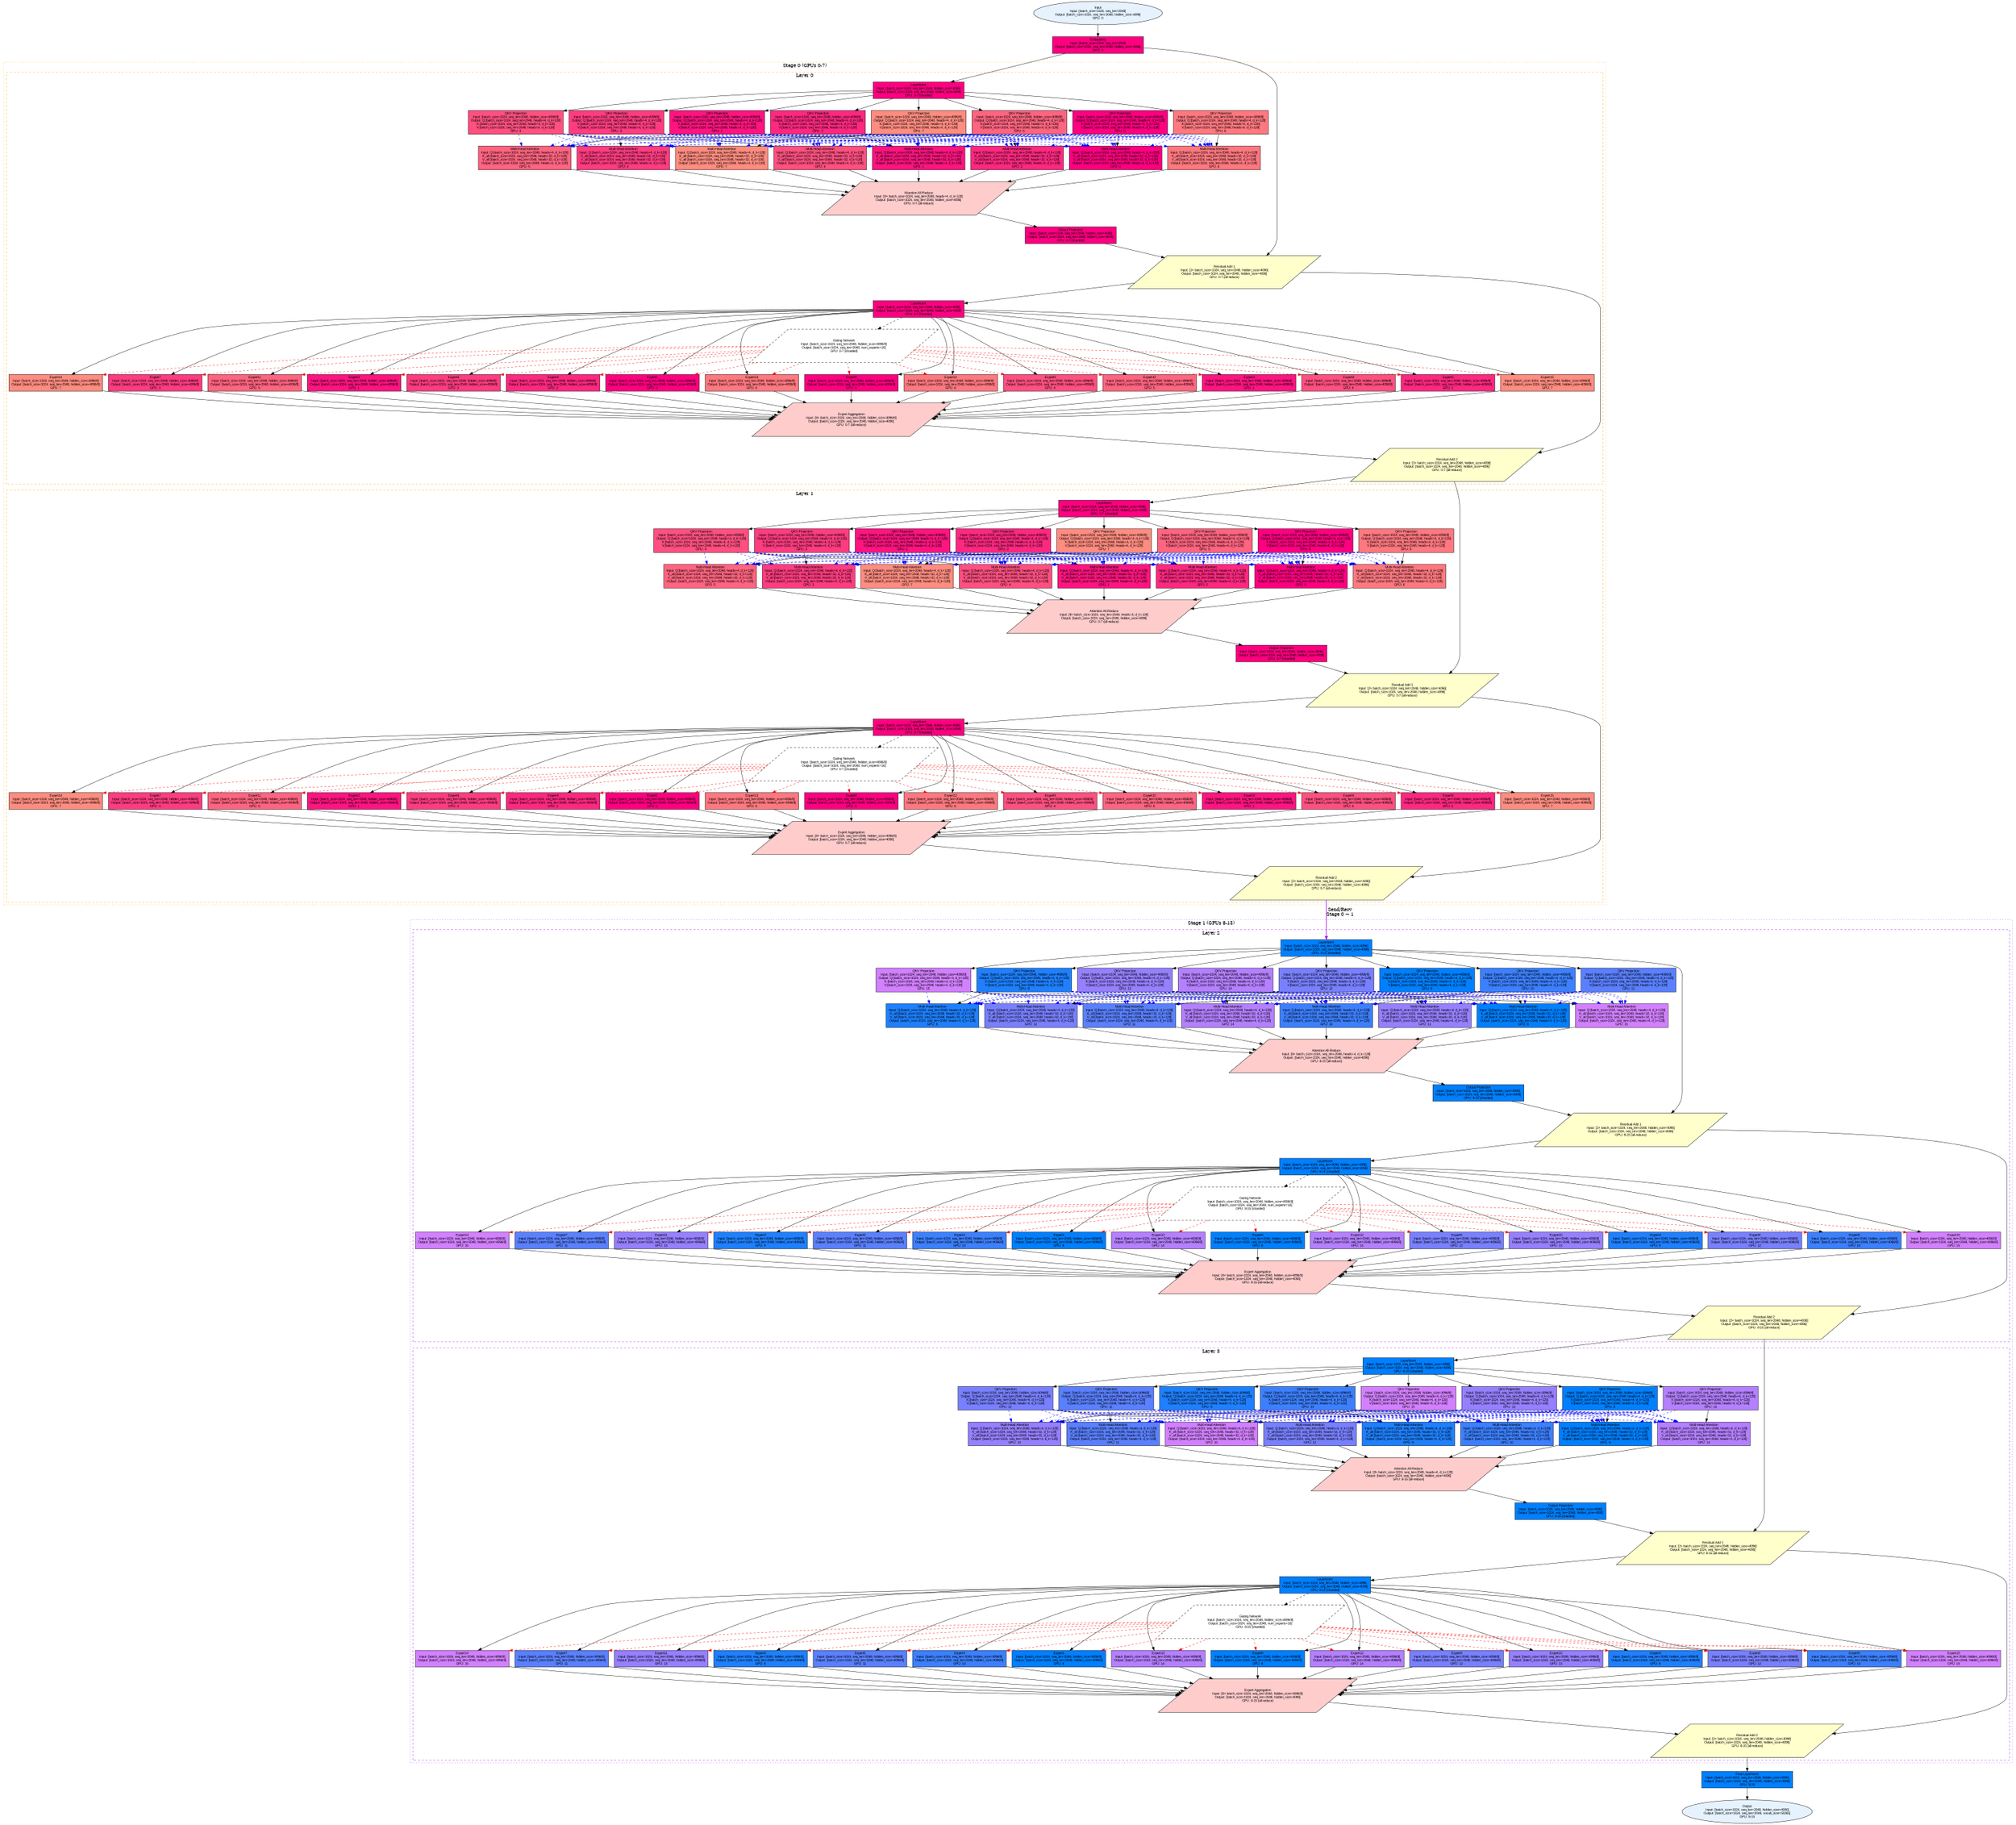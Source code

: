 // Baseline Hybrid TP=8 PP=2 Complete Model DAG
digraph baseline_hybrid_tp_pp_dag {
	rankdir=TB size="20,30"
	node [fontname=Arial fontsize=10]
	node [shape=ellipse]
	node [style=filled]
	input [label="Input\nInput: [batch_size=1024, seq_len=2048]\nOutput: [batch_size=1024, seq_len=2048, hidden_size=4096]\nGPU: 0" fillcolor="#e6f3ff" shape=ellipse]
	embedding [label="Embedding\nInput: [batch_size=1024, seq_len=2048]\nOutput: [batch_size=1024, seq_len=2048, hidden_size=4096]\nGPU: 0" fillcolor="#ff0080" shape=rectangle]
	subgraph cluster_stage_0 {
		color=orange label="Stage 0 (GPUs 0-7)" style=dotted
		subgraph cluster_stage0_layer_0 {
			color=orange label="Layer 0" style=dashed
			stage0_ln1_layer_0 [label="LayerNorm\nInput: [batch_size=1024, seq_len=2048, hidden_size=4096]\nOutput: [batch_size=1024, seq_len=2048, hidden_size=4096]\nGPU: 0-7 (sharded)" fillcolor="#ff0080" shape=rectangle]
			stage0_qkv_layer_0_gpu_0 [label="QKV Projection\nInput: [batch_size=1024, seq_len=2048, hidden_size=4096/8]\nOutput: Q:[batch_size=1024, seq_len=2048, heads=4, d_k=128]\nK:[batch_size=1024, seq_len=2048, heads=4, d_k=128]\nV:[batch_size=1024, seq_len=2048, heads=4, d_k=128]\nGPU: 0" fillcolor="#ff0080" shape=rectangle]
			stage0_qkv_layer_0_gpu_1 [label="QKV Projection\nInput: [batch_size=1024, seq_len=2048, hidden_size=4096/8]\nOutput: Q:[batch_size=1024, seq_len=2048, heads=4, d_k=128]\nK:[batch_size=1024, seq_len=2048, heads=4, d_k=128]\nV:[batch_size=1024, seq_len=2048, heads=4, d_k=128]\nGPU: 1" fillcolor="#ff1480" shape=rectangle]
			stage0_qkv_layer_0_gpu_2 [label="QKV Projection\nInput: [batch_size=1024, seq_len=2048, hidden_size=4096/8]\nOutput: Q:[batch_size=1024, seq_len=2048, heads=4, d_k=128]\nK:[batch_size=1024, seq_len=2048, heads=4, d_k=128]\nV:[batch_size=1024, seq_len=2048, heads=4, d_k=128]\nGPU: 2" fillcolor="#ff2880" shape=rectangle]
			stage0_qkv_layer_0_gpu_3 [label="QKV Projection\nInput: [batch_size=1024, seq_len=2048, hidden_size=4096/8]\nOutput: Q:[batch_size=1024, seq_len=2048, heads=4, d_k=128]\nK:[batch_size=1024, seq_len=2048, heads=4, d_k=128]\nV:[batch_size=1024, seq_len=2048, heads=4, d_k=128]\nGPU: 3" fillcolor="#ff3c80" shape=rectangle]
			stage0_qkv_layer_0_gpu_4 [label="QKV Projection\nInput: [batch_size=1024, seq_len=2048, hidden_size=4096/8]\nOutput: Q:[batch_size=1024, seq_len=2048, heads=4, d_k=128]\nK:[batch_size=1024, seq_len=2048, heads=4, d_k=128]\nV:[batch_size=1024, seq_len=2048, heads=4, d_k=128]\nGPU: 4" fillcolor="#ff5080" shape=rectangle]
			stage0_qkv_layer_0_gpu_5 [label="QKV Projection\nInput: [batch_size=1024, seq_len=2048, hidden_size=4096/8]\nOutput: Q:[batch_size=1024, seq_len=2048, heads=4, d_k=128]\nK:[batch_size=1024, seq_len=2048, heads=4, d_k=128]\nV:[batch_size=1024, seq_len=2048, heads=4, d_k=128]\nGPU: 5" fillcolor="#ff6480" shape=rectangle]
			stage0_qkv_layer_0_gpu_6 [label="QKV Projection\nInput: [batch_size=1024, seq_len=2048, hidden_size=4096/8]\nOutput: Q:[batch_size=1024, seq_len=2048, heads=4, d_k=128]\nK:[batch_size=1024, seq_len=2048, heads=4, d_k=128]\nV:[batch_size=1024, seq_len=2048, heads=4, d_k=128]\nGPU: 6" fillcolor="#ff7880" shape=rectangle]
			stage0_qkv_layer_0_gpu_7 [label="QKV Projection\nInput: [batch_size=1024, seq_len=2048, hidden_size=4096/8]\nOutput: Q:[batch_size=1024, seq_len=2048, heads=4, d_k=128]\nK:[batch_size=1024, seq_len=2048, heads=4, d_k=128]\nV:[batch_size=1024, seq_len=2048, heads=4, d_k=128]\nGPU: 7" fillcolor="#ff8c80" shape=rectangle]
			stage0_attention_layer_0_gpu_0 [label="Multi-Head Attention\nInput: Q:[batch_size=1024, seq_len=2048, heads=4, d_k=128]\nK_all:[batch_size=1024, seq_len=2048, heads=32, d_k=128]\nV_all:[batch_size=1024, seq_len=2048, heads=32, d_k=128]\nOutput: [batch_size=1024, seq_len=2048, heads=4, d_k=128]\nGPU: 0" fillcolor="#ff0080" shape=rectangle]
			stage0_attention_layer_0_gpu_1 [label="Multi-Head Attention\nInput: Q:[batch_size=1024, seq_len=2048, heads=4, d_k=128]\nK_all:[batch_size=1024, seq_len=2048, heads=32, d_k=128]\nV_all:[batch_size=1024, seq_len=2048, heads=32, d_k=128]\nOutput: [batch_size=1024, seq_len=2048, heads=4, d_k=128]\nGPU: 1" fillcolor="#ff1480" shape=rectangle]
			stage0_attention_layer_0_gpu_2 [label="Multi-Head Attention\nInput: Q:[batch_size=1024, seq_len=2048, heads=4, d_k=128]\nK_all:[batch_size=1024, seq_len=2048, heads=32, d_k=128]\nV_all:[batch_size=1024, seq_len=2048, heads=32, d_k=128]\nOutput: [batch_size=1024, seq_len=2048, heads=4, d_k=128]\nGPU: 2" fillcolor="#ff2880" shape=rectangle]
			stage0_attention_layer_0_gpu_3 [label="Multi-Head Attention\nInput: Q:[batch_size=1024, seq_len=2048, heads=4, d_k=128]\nK_all:[batch_size=1024, seq_len=2048, heads=32, d_k=128]\nV_all:[batch_size=1024, seq_len=2048, heads=32, d_k=128]\nOutput: [batch_size=1024, seq_len=2048, heads=4, d_k=128]\nGPU: 3" fillcolor="#ff3c80" shape=rectangle]
			stage0_attention_layer_0_gpu_4 [label="Multi-Head Attention\nInput: Q:[batch_size=1024, seq_len=2048, heads=4, d_k=128]\nK_all:[batch_size=1024, seq_len=2048, heads=32, d_k=128]\nV_all:[batch_size=1024, seq_len=2048, heads=32, d_k=128]\nOutput: [batch_size=1024, seq_len=2048, heads=4, d_k=128]\nGPU: 4" fillcolor="#ff5080" shape=rectangle]
			stage0_attention_layer_0_gpu_5 [label="Multi-Head Attention\nInput: Q:[batch_size=1024, seq_len=2048, heads=4, d_k=128]\nK_all:[batch_size=1024, seq_len=2048, heads=32, d_k=128]\nV_all:[batch_size=1024, seq_len=2048, heads=32, d_k=128]\nOutput: [batch_size=1024, seq_len=2048, heads=4, d_k=128]\nGPU: 5" fillcolor="#ff6480" shape=rectangle]
			stage0_attention_layer_0_gpu_6 [label="Multi-Head Attention\nInput: Q:[batch_size=1024, seq_len=2048, heads=4, d_k=128]\nK_all:[batch_size=1024, seq_len=2048, heads=32, d_k=128]\nV_all:[batch_size=1024, seq_len=2048, heads=32, d_k=128]\nOutput: [batch_size=1024, seq_len=2048, heads=4, d_k=128]\nGPU: 6" fillcolor="#ff7880" shape=rectangle]
			stage0_attention_layer_0_gpu_7 [label="Multi-Head Attention\nInput: Q:[batch_size=1024, seq_len=2048, heads=4, d_k=128]\nK_all:[batch_size=1024, seq_len=2048, heads=32, d_k=128]\nV_all:[batch_size=1024, seq_len=2048, heads=32, d_k=128]\nOutput: [batch_size=1024, seq_len=2048, heads=4, d_k=128]\nGPU: 7" fillcolor="#ff8c80" shape=rectangle]
			stage0_attention_reduce_layer_0 [label="Attention All-Reduce\nInput: [8× batch_size=1024, seq_len=2048, heads=4, d_k=128]\nOutput: [batch_size=1024, seq_len=2048, hidden_size=4096]\nGPU: 0-7 (all-reduce)" fillcolor="#ffcccc" shape=parallelogram]
			stage0_out_proj_layer_0 [label="Output Projection\nInput: [batch_size=1024, seq_len=2048, hidden_size=4096]\nOutput: [batch_size=1024, seq_len=2048, hidden_size=4096]\nGPU: 0-7 (sharded)" fillcolor="#ff0080" shape=rectangle]
			stage0_residual1_layer_0 [label="Residual Add 1\nInput: [2× batch_size=1024, seq_len=2048, hidden_size=4096]\nOutput: [batch_size=1024, seq_len=2048, hidden_size=4096]\nGPU: 0-7 (all-reduce)" fillcolor="#ffffcc" shape=parallelogram]
			stage0_ln2_layer_0 [label="LayerNorm\nInput: [batch_size=1024, seq_len=2048, hidden_size=4096]\nOutput: [batch_size=1024, seq_len=2048, hidden_size=4096]\nGPU: 0-7 (sharded)" fillcolor="#ff0080" shape=rectangle]
			stage0_gate_layer_0 [label="Gating Network\nInput: [batch_size=1024, seq_len=2048, hidden_size=4096/8]\nOutput: [batch_size=1024, seq_len=2048, num_experts=16]\nGPU: 0-7 (sharded)" fillcolor="#ccffcc" shape=parallelogram style=dashed]
			stage0_expert_layer_0_expert_0_gpu_0 [label="Expert0\nInput: [batch_size=1024, seq_len=2048, hidden_size=4096/8]\nOutput: [batch_size=1024, seq_len=2048, hidden_size=4096/8]\nGPU: 0" fillcolor="#ff0080" shape=rectangle]
			stage0_expert_layer_0_expert_1_gpu_0 [label="Expert1\nInput: [batch_size=1024, seq_len=2048, hidden_size=4096/8]\nOutput: [batch_size=1024, seq_len=2048, hidden_size=4096/8]\nGPU: 0" fillcolor="#ff0080" shape=rectangle]
			stage0_expert_layer_0_expert_2_gpu_1 [label="Expert2\nInput: [batch_size=1024, seq_len=2048, hidden_size=4096/8]\nOutput: [batch_size=1024, seq_len=2048, hidden_size=4096/8]\nGPU: 1" fillcolor="#ff1480" shape=rectangle]
			stage0_expert_layer_0_expert_3_gpu_1 [label="Expert3\nInput: [batch_size=1024, seq_len=2048, hidden_size=4096/8]\nOutput: [batch_size=1024, seq_len=2048, hidden_size=4096/8]\nGPU: 1" fillcolor="#ff1480" shape=rectangle]
			stage0_expert_layer_0_expert_4_gpu_2 [label="Expert4\nInput: [batch_size=1024, seq_len=2048, hidden_size=4096/8]\nOutput: [batch_size=1024, seq_len=2048, hidden_size=4096/8]\nGPU: 2" fillcolor="#ff2880" shape=rectangle]
			stage0_expert_layer_0_expert_5_gpu_2 [label="Expert5\nInput: [batch_size=1024, seq_len=2048, hidden_size=4096/8]\nOutput: [batch_size=1024, seq_len=2048, hidden_size=4096/8]\nGPU: 2" fillcolor="#ff2880" shape=rectangle]
			stage0_expert_layer_0_expert_6_gpu_3 [label="Expert6\nInput: [batch_size=1024, seq_len=2048, hidden_size=4096/8]\nOutput: [batch_size=1024, seq_len=2048, hidden_size=4096/8]\nGPU: 3" fillcolor="#ff3c80" shape=rectangle]
			stage0_expert_layer_0_expert_7_gpu_3 [label="Expert7\nInput: [batch_size=1024, seq_len=2048, hidden_size=4096/8]\nOutput: [batch_size=1024, seq_len=2048, hidden_size=4096/8]\nGPU: 3" fillcolor="#ff3c80" shape=rectangle]
			stage0_expert_layer_0_expert_8_gpu_4 [label="Expert8\nInput: [batch_size=1024, seq_len=2048, hidden_size=4096/8]\nOutput: [batch_size=1024, seq_len=2048, hidden_size=4096/8]\nGPU: 4" fillcolor="#ff5080" shape=rectangle]
			stage0_expert_layer_0_expert_9_gpu_4 [label="Expert9\nInput: [batch_size=1024, seq_len=2048, hidden_size=4096/8]\nOutput: [batch_size=1024, seq_len=2048, hidden_size=4096/8]\nGPU: 4" fillcolor="#ff5080" shape=rectangle]
			stage0_expert_layer_0_expert_10_gpu_5 [label="Expert10\nInput: [batch_size=1024, seq_len=2048, hidden_size=4096/8]\nOutput: [batch_size=1024, seq_len=2048, hidden_size=4096/8]\nGPU: 5" fillcolor="#ff6480" shape=rectangle]
			stage0_expert_layer_0_expert_11_gpu_5 [label="Expert11\nInput: [batch_size=1024, seq_len=2048, hidden_size=4096/8]\nOutput: [batch_size=1024, seq_len=2048, hidden_size=4096/8]\nGPU: 5" fillcolor="#ff6480" shape=rectangle]
			stage0_expert_layer_0_expert_12_gpu_6 [label="Expert12\nInput: [batch_size=1024, seq_len=2048, hidden_size=4096/8]\nOutput: [batch_size=1024, seq_len=2048, hidden_size=4096/8]\nGPU: 6" fillcolor="#ff7880" shape=rectangle]
			stage0_expert_layer_0_expert_13_gpu_6 [label="Expert13\nInput: [batch_size=1024, seq_len=2048, hidden_size=4096/8]\nOutput: [batch_size=1024, seq_len=2048, hidden_size=4096/8]\nGPU: 6" fillcolor="#ff7880" shape=rectangle]
			stage0_expert_layer_0_expert_14_gpu_7 [label="Expert14\nInput: [batch_size=1024, seq_len=2048, hidden_size=4096/8]\nOutput: [batch_size=1024, seq_len=2048, hidden_size=4096/8]\nGPU: 7" fillcolor="#ff8c80" shape=rectangle]
			stage0_expert_layer_0_expert_15_gpu_7 [label="Expert15\nInput: [batch_size=1024, seq_len=2048, hidden_size=4096/8]\nOutput: [batch_size=1024, seq_len=2048, hidden_size=4096/8]\nGPU: 7" fillcolor="#ff8c80" shape=rectangle]
			stage0_expert_agg_layer_0 [label="Expert Aggregation\nInput: [8× batch_size=1024, seq_len=2048, hidden_size=4096/8]\nOutput: [batch_size=1024, seq_len=2048, hidden_size=4096]\nGPU: 0-7 (all-reduce)" fillcolor="#ffcccc" shape=parallelogram]
			stage0_residual2_layer_0 [label="Residual Add 2\nInput: [2× batch_size=1024, seq_len=2048, hidden_size=4096]\nOutput: [batch_size=1024, seq_len=2048, hidden_size=4096]\nGPU: 0-7 (all-reduce)" fillcolor="#ffffcc" shape=parallelogram]
		}
		subgraph cluster_stage0_layer_1 {
			color=orange label="Layer 1" style=dashed
			stage0_ln1_layer_1 [label="LayerNorm\nInput: [batch_size=1024, seq_len=2048, hidden_size=4096]\nOutput: [batch_size=1024, seq_len=2048, hidden_size=4096]\nGPU: 0-7 (sharded)" fillcolor="#ff0080" shape=rectangle]
			stage0_qkv_layer_1_gpu_0 [label="QKV Projection\nInput: [batch_size=1024, seq_len=2048, hidden_size=4096/8]\nOutput: Q:[batch_size=1024, seq_len=2048, heads=4, d_k=128]\nK:[batch_size=1024, seq_len=2048, heads=4, d_k=128]\nV:[batch_size=1024, seq_len=2048, heads=4, d_k=128]\nGPU: 0" fillcolor="#ff0080" shape=rectangle]
			stage0_qkv_layer_1_gpu_1 [label="QKV Projection\nInput: [batch_size=1024, seq_len=2048, hidden_size=4096/8]\nOutput: Q:[batch_size=1024, seq_len=2048, heads=4, d_k=128]\nK:[batch_size=1024, seq_len=2048, heads=4, d_k=128]\nV:[batch_size=1024, seq_len=2048, heads=4, d_k=128]\nGPU: 1" fillcolor="#ff1480" shape=rectangle]
			stage0_qkv_layer_1_gpu_2 [label="QKV Projection\nInput: [batch_size=1024, seq_len=2048, hidden_size=4096/8]\nOutput: Q:[batch_size=1024, seq_len=2048, heads=4, d_k=128]\nK:[batch_size=1024, seq_len=2048, heads=4, d_k=128]\nV:[batch_size=1024, seq_len=2048, heads=4, d_k=128]\nGPU: 2" fillcolor="#ff2880" shape=rectangle]
			stage0_qkv_layer_1_gpu_3 [label="QKV Projection\nInput: [batch_size=1024, seq_len=2048, hidden_size=4096/8]\nOutput: Q:[batch_size=1024, seq_len=2048, heads=4, d_k=128]\nK:[batch_size=1024, seq_len=2048, heads=4, d_k=128]\nV:[batch_size=1024, seq_len=2048, heads=4, d_k=128]\nGPU: 3" fillcolor="#ff3c80" shape=rectangle]
			stage0_qkv_layer_1_gpu_4 [label="QKV Projection\nInput: [batch_size=1024, seq_len=2048, hidden_size=4096/8]\nOutput: Q:[batch_size=1024, seq_len=2048, heads=4, d_k=128]\nK:[batch_size=1024, seq_len=2048, heads=4, d_k=128]\nV:[batch_size=1024, seq_len=2048, heads=4, d_k=128]\nGPU: 4" fillcolor="#ff5080" shape=rectangle]
			stage0_qkv_layer_1_gpu_5 [label="QKV Projection\nInput: [batch_size=1024, seq_len=2048, hidden_size=4096/8]\nOutput: Q:[batch_size=1024, seq_len=2048, heads=4, d_k=128]\nK:[batch_size=1024, seq_len=2048, heads=4, d_k=128]\nV:[batch_size=1024, seq_len=2048, heads=4, d_k=128]\nGPU: 5" fillcolor="#ff6480" shape=rectangle]
			stage0_qkv_layer_1_gpu_6 [label="QKV Projection\nInput: [batch_size=1024, seq_len=2048, hidden_size=4096/8]\nOutput: Q:[batch_size=1024, seq_len=2048, heads=4, d_k=128]\nK:[batch_size=1024, seq_len=2048, heads=4, d_k=128]\nV:[batch_size=1024, seq_len=2048, heads=4, d_k=128]\nGPU: 6" fillcolor="#ff7880" shape=rectangle]
			stage0_qkv_layer_1_gpu_7 [label="QKV Projection\nInput: [batch_size=1024, seq_len=2048, hidden_size=4096/8]\nOutput: Q:[batch_size=1024, seq_len=2048, heads=4, d_k=128]\nK:[batch_size=1024, seq_len=2048, heads=4, d_k=128]\nV:[batch_size=1024, seq_len=2048, heads=4, d_k=128]\nGPU: 7" fillcolor="#ff8c80" shape=rectangle]
			stage0_attention_layer_1_gpu_0 [label="Multi-Head Attention\nInput: Q:[batch_size=1024, seq_len=2048, heads=4, d_k=128]\nK_all:[batch_size=1024, seq_len=2048, heads=32, d_k=128]\nV_all:[batch_size=1024, seq_len=2048, heads=32, d_k=128]\nOutput: [batch_size=1024, seq_len=2048, heads=4, d_k=128]\nGPU: 0" fillcolor="#ff0080" shape=rectangle]
			stage0_attention_layer_1_gpu_1 [label="Multi-Head Attention\nInput: Q:[batch_size=1024, seq_len=2048, heads=4, d_k=128]\nK_all:[batch_size=1024, seq_len=2048, heads=32, d_k=128]\nV_all:[batch_size=1024, seq_len=2048, heads=32, d_k=128]\nOutput: [batch_size=1024, seq_len=2048, heads=4, d_k=128]\nGPU: 1" fillcolor="#ff1480" shape=rectangle]
			stage0_attention_layer_1_gpu_2 [label="Multi-Head Attention\nInput: Q:[batch_size=1024, seq_len=2048, heads=4, d_k=128]\nK_all:[batch_size=1024, seq_len=2048, heads=32, d_k=128]\nV_all:[batch_size=1024, seq_len=2048, heads=32, d_k=128]\nOutput: [batch_size=1024, seq_len=2048, heads=4, d_k=128]\nGPU: 2" fillcolor="#ff2880" shape=rectangle]
			stage0_attention_layer_1_gpu_3 [label="Multi-Head Attention\nInput: Q:[batch_size=1024, seq_len=2048, heads=4, d_k=128]\nK_all:[batch_size=1024, seq_len=2048, heads=32, d_k=128]\nV_all:[batch_size=1024, seq_len=2048, heads=32, d_k=128]\nOutput: [batch_size=1024, seq_len=2048, heads=4, d_k=128]\nGPU: 3" fillcolor="#ff3c80" shape=rectangle]
			stage0_attention_layer_1_gpu_4 [label="Multi-Head Attention\nInput: Q:[batch_size=1024, seq_len=2048, heads=4, d_k=128]\nK_all:[batch_size=1024, seq_len=2048, heads=32, d_k=128]\nV_all:[batch_size=1024, seq_len=2048, heads=32, d_k=128]\nOutput: [batch_size=1024, seq_len=2048, heads=4, d_k=128]\nGPU: 4" fillcolor="#ff5080" shape=rectangle]
			stage0_attention_layer_1_gpu_5 [label="Multi-Head Attention\nInput: Q:[batch_size=1024, seq_len=2048, heads=4, d_k=128]\nK_all:[batch_size=1024, seq_len=2048, heads=32, d_k=128]\nV_all:[batch_size=1024, seq_len=2048, heads=32, d_k=128]\nOutput: [batch_size=1024, seq_len=2048, heads=4, d_k=128]\nGPU: 5" fillcolor="#ff6480" shape=rectangle]
			stage0_attention_layer_1_gpu_6 [label="Multi-Head Attention\nInput: Q:[batch_size=1024, seq_len=2048, heads=4, d_k=128]\nK_all:[batch_size=1024, seq_len=2048, heads=32, d_k=128]\nV_all:[batch_size=1024, seq_len=2048, heads=32, d_k=128]\nOutput: [batch_size=1024, seq_len=2048, heads=4, d_k=128]\nGPU: 6" fillcolor="#ff7880" shape=rectangle]
			stage0_attention_layer_1_gpu_7 [label="Multi-Head Attention\nInput: Q:[batch_size=1024, seq_len=2048, heads=4, d_k=128]\nK_all:[batch_size=1024, seq_len=2048, heads=32, d_k=128]\nV_all:[batch_size=1024, seq_len=2048, heads=32, d_k=128]\nOutput: [batch_size=1024, seq_len=2048, heads=4, d_k=128]\nGPU: 7" fillcolor="#ff8c80" shape=rectangle]
			stage0_attention_reduce_layer_1 [label="Attention All-Reduce\nInput: [8× batch_size=1024, seq_len=2048, heads=4, d_k=128]\nOutput: [batch_size=1024, seq_len=2048, hidden_size=4096]\nGPU: 0-7 (all-reduce)" fillcolor="#ffcccc" shape=parallelogram]
			stage0_out_proj_layer_1 [label="Output Projection\nInput: [batch_size=1024, seq_len=2048, hidden_size=4096]\nOutput: [batch_size=1024, seq_len=2048, hidden_size=4096]\nGPU: 0-7 (sharded)" fillcolor="#ff0080" shape=rectangle]
			stage0_residual1_layer_1 [label="Residual Add 1\nInput: [2× batch_size=1024, seq_len=2048, hidden_size=4096]\nOutput: [batch_size=1024, seq_len=2048, hidden_size=4096]\nGPU: 0-7 (all-reduce)" fillcolor="#ffffcc" shape=parallelogram]
			stage0_ln2_layer_1 [label="LayerNorm\nInput: [batch_size=1024, seq_len=2048, hidden_size=4096]\nOutput: [batch_size=1024, seq_len=2048, hidden_size=4096]\nGPU: 0-7 (sharded)" fillcolor="#ff0080" shape=rectangle]
			stage0_gate_layer_1 [label="Gating Network\nInput: [batch_size=1024, seq_len=2048, hidden_size=4096/8]\nOutput: [batch_size=1024, seq_len=2048, num_experts=16]\nGPU: 0-7 (sharded)" fillcolor="#ccffcc" shape=parallelogram style=dashed]
			stage0_expert_layer_1_expert_0_gpu_0 [label="Expert0\nInput: [batch_size=1024, seq_len=2048, hidden_size=4096/8]\nOutput: [batch_size=1024, seq_len=2048, hidden_size=4096/8]\nGPU: 0" fillcolor="#ff0080" shape=rectangle]
			stage0_expert_layer_1_expert_1_gpu_0 [label="Expert1\nInput: [batch_size=1024, seq_len=2048, hidden_size=4096/8]\nOutput: [batch_size=1024, seq_len=2048, hidden_size=4096/8]\nGPU: 0" fillcolor="#ff0080" shape=rectangle]
			stage0_expert_layer_1_expert_2_gpu_1 [label="Expert2\nInput: [batch_size=1024, seq_len=2048, hidden_size=4096/8]\nOutput: [batch_size=1024, seq_len=2048, hidden_size=4096/8]\nGPU: 1" fillcolor="#ff1480" shape=rectangle]
			stage0_expert_layer_1_expert_3_gpu_1 [label="Expert3\nInput: [batch_size=1024, seq_len=2048, hidden_size=4096/8]\nOutput: [batch_size=1024, seq_len=2048, hidden_size=4096/8]\nGPU: 1" fillcolor="#ff1480" shape=rectangle]
			stage0_expert_layer_1_expert_4_gpu_2 [label="Expert4\nInput: [batch_size=1024, seq_len=2048, hidden_size=4096/8]\nOutput: [batch_size=1024, seq_len=2048, hidden_size=4096/8]\nGPU: 2" fillcolor="#ff2880" shape=rectangle]
			stage0_expert_layer_1_expert_5_gpu_2 [label="Expert5\nInput: [batch_size=1024, seq_len=2048, hidden_size=4096/8]\nOutput: [batch_size=1024, seq_len=2048, hidden_size=4096/8]\nGPU: 2" fillcolor="#ff2880" shape=rectangle]
			stage0_expert_layer_1_expert_6_gpu_3 [label="Expert6\nInput: [batch_size=1024, seq_len=2048, hidden_size=4096/8]\nOutput: [batch_size=1024, seq_len=2048, hidden_size=4096/8]\nGPU: 3" fillcolor="#ff3c80" shape=rectangle]
			stage0_expert_layer_1_expert_7_gpu_3 [label="Expert7\nInput: [batch_size=1024, seq_len=2048, hidden_size=4096/8]\nOutput: [batch_size=1024, seq_len=2048, hidden_size=4096/8]\nGPU: 3" fillcolor="#ff3c80" shape=rectangle]
			stage0_expert_layer_1_expert_8_gpu_4 [label="Expert8\nInput: [batch_size=1024, seq_len=2048, hidden_size=4096/8]\nOutput: [batch_size=1024, seq_len=2048, hidden_size=4096/8]\nGPU: 4" fillcolor="#ff5080" shape=rectangle]
			stage0_expert_layer_1_expert_9_gpu_4 [label="Expert9\nInput: [batch_size=1024, seq_len=2048, hidden_size=4096/8]\nOutput: [batch_size=1024, seq_len=2048, hidden_size=4096/8]\nGPU: 4" fillcolor="#ff5080" shape=rectangle]
			stage0_expert_layer_1_expert_10_gpu_5 [label="Expert10\nInput: [batch_size=1024, seq_len=2048, hidden_size=4096/8]\nOutput: [batch_size=1024, seq_len=2048, hidden_size=4096/8]\nGPU: 5" fillcolor="#ff6480" shape=rectangle]
			stage0_expert_layer_1_expert_11_gpu_5 [label="Expert11\nInput: [batch_size=1024, seq_len=2048, hidden_size=4096/8]\nOutput: [batch_size=1024, seq_len=2048, hidden_size=4096/8]\nGPU: 5" fillcolor="#ff6480" shape=rectangle]
			stage0_expert_layer_1_expert_12_gpu_6 [label="Expert12\nInput: [batch_size=1024, seq_len=2048, hidden_size=4096/8]\nOutput: [batch_size=1024, seq_len=2048, hidden_size=4096/8]\nGPU: 6" fillcolor="#ff7880" shape=rectangle]
			stage0_expert_layer_1_expert_13_gpu_6 [label="Expert13\nInput: [batch_size=1024, seq_len=2048, hidden_size=4096/8]\nOutput: [batch_size=1024, seq_len=2048, hidden_size=4096/8]\nGPU: 6" fillcolor="#ff7880" shape=rectangle]
			stage0_expert_layer_1_expert_14_gpu_7 [label="Expert14\nInput: [batch_size=1024, seq_len=2048, hidden_size=4096/8]\nOutput: [batch_size=1024, seq_len=2048, hidden_size=4096/8]\nGPU: 7" fillcolor="#ff8c80" shape=rectangle]
			stage0_expert_layer_1_expert_15_gpu_7 [label="Expert15\nInput: [batch_size=1024, seq_len=2048, hidden_size=4096/8]\nOutput: [batch_size=1024, seq_len=2048, hidden_size=4096/8]\nGPU: 7" fillcolor="#ff8c80" shape=rectangle]
			stage0_expert_agg_layer_1 [label="Expert Aggregation\nInput: [8× batch_size=1024, seq_len=2048, hidden_size=4096/8]\nOutput: [batch_size=1024, seq_len=2048, hidden_size=4096]\nGPU: 0-7 (all-reduce)" fillcolor="#ffcccc" shape=parallelogram]
			stage0_residual2_layer_1 [label="Residual Add 2\nInput: [2× batch_size=1024, seq_len=2048, hidden_size=4096]\nOutput: [batch_size=1024, seq_len=2048, hidden_size=4096]\nGPU: 0-7 (all-reduce)" fillcolor="#ffffcc" shape=parallelogram]
		}
	}
	subgraph cluster_stage_1 {
		color=purple label="Stage 1 (GPUs 8-15)" style=dotted
		subgraph cluster_stage1_layer_2 {
			color=purple label="Layer 2" style=dashed
			stage1_ln1_layer_2 [label="LayerNorm\nInput: [batch_size=1024, seq_len=2048, hidden_size=4096]\nOutput: [batch_size=1024, seq_len=2048, hidden_size=4096]\nGPU: 8-15 (sharded)" fillcolor="#0080ff" shape=rectangle]
			stage1_qkv_layer_2_gpu_8 [label="QKV Projection\nInput: [batch_size=1024, seq_len=2048, hidden_size=4096/8]\nOutput: Q:[batch_size=1024, seq_len=2048, heads=4, d_k=128]\nK:[batch_size=1024, seq_len=2048, heads=4, d_k=128]\nV:[batch_size=1024, seq_len=2048, heads=4, d_k=128]\nGPU: 8" fillcolor="#0080ff" shape=rectangle]
			stage1_qkv_layer_2_gpu_9 [label="QKV Projection\nInput: [batch_size=1024, seq_len=2048, hidden_size=4096/8]\nOutput: Q:[batch_size=1024, seq_len=2048, heads=4, d_k=128]\nK:[batch_size=1024, seq_len=2048, heads=4, d_k=128]\nV:[batch_size=1024, seq_len=2048, heads=4, d_k=128]\nGPU: 9" fillcolor="#1e80ff" shape=rectangle]
			stage1_qkv_layer_2_gpu_10 [label="QKV Projection\nInput: [batch_size=1024, seq_len=2048, hidden_size=4096/8]\nOutput: Q:[batch_size=1024, seq_len=2048, heads=4, d_k=128]\nK:[batch_size=1024, seq_len=2048, heads=4, d_k=128]\nV:[batch_size=1024, seq_len=2048, heads=4, d_k=128]\nGPU: 10" fillcolor="#3c80ff" shape=rectangle]
			stage1_qkv_layer_2_gpu_11 [label="QKV Projection\nInput: [batch_size=1024, seq_len=2048, hidden_size=4096/8]\nOutput: Q:[batch_size=1024, seq_len=2048, heads=4, d_k=128]\nK:[batch_size=1024, seq_len=2048, heads=4, d_k=128]\nV:[batch_size=1024, seq_len=2048, heads=4, d_k=128]\nGPU: 11" fillcolor="#5a80ff" shape=rectangle]
			stage1_qkv_layer_2_gpu_12 [label="QKV Projection\nInput: [batch_size=1024, seq_len=2048, hidden_size=4096/8]\nOutput: Q:[batch_size=1024, seq_len=2048, heads=4, d_k=128]\nK:[batch_size=1024, seq_len=2048, heads=4, d_k=128]\nV:[batch_size=1024, seq_len=2048, heads=4, d_k=128]\nGPU: 12" fillcolor="#7880ff" shape=rectangle]
			stage1_qkv_layer_2_gpu_13 [label="QKV Projection\nInput: [batch_size=1024, seq_len=2048, hidden_size=4096/8]\nOutput: Q:[batch_size=1024, seq_len=2048, heads=4, d_k=128]\nK:[batch_size=1024, seq_len=2048, heads=4, d_k=128]\nV:[batch_size=1024, seq_len=2048, heads=4, d_k=128]\nGPU: 13" fillcolor="#9680ff" shape=rectangle]
			stage1_qkv_layer_2_gpu_14 [label="QKV Projection\nInput: [batch_size=1024, seq_len=2048, hidden_size=4096/8]\nOutput: Q:[batch_size=1024, seq_len=2048, heads=4, d_k=128]\nK:[batch_size=1024, seq_len=2048, heads=4, d_k=128]\nV:[batch_size=1024, seq_len=2048, heads=4, d_k=128]\nGPU: 14" fillcolor="#b480ff" shape=rectangle]
			stage1_qkv_layer_2_gpu_15 [label="QKV Projection\nInput: [batch_size=1024, seq_len=2048, hidden_size=4096/8]\nOutput: Q:[batch_size=1024, seq_len=2048, heads=4, d_k=128]\nK:[batch_size=1024, seq_len=2048, heads=4, d_k=128]\nV:[batch_size=1024, seq_len=2048, heads=4, d_k=128]\nGPU: 15" fillcolor="#d280ff" shape=rectangle]
			stage1_attention_layer_2_gpu_8 [label="Multi-Head Attention\nInput: Q:[batch_size=1024, seq_len=2048, heads=4, d_k=128]\nK_all:[batch_size=1024, seq_len=2048, heads=32, d_k=128]\nV_all:[batch_size=1024, seq_len=2048, heads=32, d_k=128]\nOutput: [batch_size=1024, seq_len=2048, heads=4, d_k=128]\nGPU: 8" fillcolor="#0080ff" shape=rectangle]
			stage1_attention_layer_2_gpu_9 [label="Multi-Head Attention\nInput: Q:[batch_size=1024, seq_len=2048, heads=4, d_k=128]\nK_all:[batch_size=1024, seq_len=2048, heads=32, d_k=128]\nV_all:[batch_size=1024, seq_len=2048, heads=32, d_k=128]\nOutput: [batch_size=1024, seq_len=2048, heads=4, d_k=128]\nGPU: 9" fillcolor="#1e80ff" shape=rectangle]
			stage1_attention_layer_2_gpu_10 [label="Multi-Head Attention\nInput: Q:[batch_size=1024, seq_len=2048, heads=4, d_k=128]\nK_all:[batch_size=1024, seq_len=2048, heads=32, d_k=128]\nV_all:[batch_size=1024, seq_len=2048, heads=32, d_k=128]\nOutput: [batch_size=1024, seq_len=2048, heads=4, d_k=128]\nGPU: 10" fillcolor="#3c80ff" shape=rectangle]
			stage1_attention_layer_2_gpu_11 [label="Multi-Head Attention\nInput: Q:[batch_size=1024, seq_len=2048, heads=4, d_k=128]\nK_all:[batch_size=1024, seq_len=2048, heads=32, d_k=128]\nV_all:[batch_size=1024, seq_len=2048, heads=32, d_k=128]\nOutput: [batch_size=1024, seq_len=2048, heads=4, d_k=128]\nGPU: 11" fillcolor="#5a80ff" shape=rectangle]
			stage1_attention_layer_2_gpu_12 [label="Multi-Head Attention\nInput: Q:[batch_size=1024, seq_len=2048, heads=4, d_k=128]\nK_all:[batch_size=1024, seq_len=2048, heads=32, d_k=128]\nV_all:[batch_size=1024, seq_len=2048, heads=32, d_k=128]\nOutput: [batch_size=1024, seq_len=2048, heads=4, d_k=128]\nGPU: 12" fillcolor="#7880ff" shape=rectangle]
			stage1_attention_layer_2_gpu_13 [label="Multi-Head Attention\nInput: Q:[batch_size=1024, seq_len=2048, heads=4, d_k=128]\nK_all:[batch_size=1024, seq_len=2048, heads=32, d_k=128]\nV_all:[batch_size=1024, seq_len=2048, heads=32, d_k=128]\nOutput: [batch_size=1024, seq_len=2048, heads=4, d_k=128]\nGPU: 13" fillcolor="#9680ff" shape=rectangle]
			stage1_attention_layer_2_gpu_14 [label="Multi-Head Attention\nInput: Q:[batch_size=1024, seq_len=2048, heads=4, d_k=128]\nK_all:[batch_size=1024, seq_len=2048, heads=32, d_k=128]\nV_all:[batch_size=1024, seq_len=2048, heads=32, d_k=128]\nOutput: [batch_size=1024, seq_len=2048, heads=4, d_k=128]\nGPU: 14" fillcolor="#b480ff" shape=rectangle]
			stage1_attention_layer_2_gpu_15 [label="Multi-Head Attention\nInput: Q:[batch_size=1024, seq_len=2048, heads=4, d_k=128]\nK_all:[batch_size=1024, seq_len=2048, heads=32, d_k=128]\nV_all:[batch_size=1024, seq_len=2048, heads=32, d_k=128]\nOutput: [batch_size=1024, seq_len=2048, heads=4, d_k=128]\nGPU: 15" fillcolor="#d280ff" shape=rectangle]
			stage1_attention_reduce_layer_2 [label="Attention All-Reduce\nInput: [8× batch_size=1024, seq_len=2048, heads=4, d_k=128]\nOutput: [batch_size=1024, seq_len=2048, hidden_size=4096]\nGPU: 8-15 (all-reduce)" fillcolor="#ffcccc" shape=parallelogram]
			stage1_out_proj_layer_2 [label="Output Projection\nInput: [batch_size=1024, seq_len=2048, hidden_size=4096]\nOutput: [batch_size=1024, seq_len=2048, hidden_size=4096]\nGPU: 8-15 (sharded)" fillcolor="#0080ff" shape=rectangle]
			stage1_residual1_layer_2 [label="Residual Add 1\nInput: [2× batch_size=1024, seq_len=2048, hidden_size=4096]\nOutput: [batch_size=1024, seq_len=2048, hidden_size=4096]\nGPU: 8-15 (all-reduce)" fillcolor="#ffffcc" shape=parallelogram]
			stage1_ln2_layer_2 [label="LayerNorm\nInput: [batch_size=1024, seq_len=2048, hidden_size=4096]\nOutput: [batch_size=1024, seq_len=2048, hidden_size=4096]\nGPU: 8-15 (sharded)" fillcolor="#0080ff" shape=rectangle]
			stage1_gate_layer_2 [label="Gating Network\nInput: [batch_size=1024, seq_len=2048, hidden_size=4096/8]\nOutput: [batch_size=1024, seq_len=2048, num_experts=16]\nGPU: 8-15 (sharded)" fillcolor="#ccffcc" shape=parallelogram style=dashed]
			stage1_expert_layer_2_expert_0_gpu_8 [label="Expert0\nInput: [batch_size=1024, seq_len=2048, hidden_size=4096/8]\nOutput: [batch_size=1024, seq_len=2048, hidden_size=4096/8]\nGPU: 8" fillcolor="#0080ff" shape=rectangle]
			stage1_expert_layer_2_expert_1_gpu_8 [label="Expert1\nInput: [batch_size=1024, seq_len=2048, hidden_size=4096/8]\nOutput: [batch_size=1024, seq_len=2048, hidden_size=4096/8]\nGPU: 8" fillcolor="#0080ff" shape=rectangle]
			stage1_expert_layer_2_expert_2_gpu_9 [label="Expert2\nInput: [batch_size=1024, seq_len=2048, hidden_size=4096/8]\nOutput: [batch_size=1024, seq_len=2048, hidden_size=4096/8]\nGPU: 9" fillcolor="#1e80ff" shape=rectangle]
			stage1_expert_layer_2_expert_3_gpu_9 [label="Expert3\nInput: [batch_size=1024, seq_len=2048, hidden_size=4096/8]\nOutput: [batch_size=1024, seq_len=2048, hidden_size=4096/8]\nGPU: 9" fillcolor="#1e80ff" shape=rectangle]
			stage1_expert_layer_2_expert_4_gpu_10 [label="Expert4\nInput: [batch_size=1024, seq_len=2048, hidden_size=4096/8]\nOutput: [batch_size=1024, seq_len=2048, hidden_size=4096/8]\nGPU: 10" fillcolor="#3c80ff" shape=rectangle]
			stage1_expert_layer_2_expert_5_gpu_10 [label="Expert5\nInput: [batch_size=1024, seq_len=2048, hidden_size=4096/8]\nOutput: [batch_size=1024, seq_len=2048, hidden_size=4096/8]\nGPU: 10" fillcolor="#3c80ff" shape=rectangle]
			stage1_expert_layer_2_expert_6_gpu_11 [label="Expert6\nInput: [batch_size=1024, seq_len=2048, hidden_size=4096/8]\nOutput: [batch_size=1024, seq_len=2048, hidden_size=4096/8]\nGPU: 11" fillcolor="#5a80ff" shape=rectangle]
			stage1_expert_layer_2_expert_7_gpu_11 [label="Expert7\nInput: [batch_size=1024, seq_len=2048, hidden_size=4096/8]\nOutput: [batch_size=1024, seq_len=2048, hidden_size=4096/8]\nGPU: 11" fillcolor="#5a80ff" shape=rectangle]
			stage1_expert_layer_2_expert_8_gpu_12 [label="Expert8\nInput: [batch_size=1024, seq_len=2048, hidden_size=4096/8]\nOutput: [batch_size=1024, seq_len=2048, hidden_size=4096/8]\nGPU: 12" fillcolor="#7880ff" shape=rectangle]
			stage1_expert_layer_2_expert_9_gpu_12 [label="Expert9\nInput: [batch_size=1024, seq_len=2048, hidden_size=4096/8]\nOutput: [batch_size=1024, seq_len=2048, hidden_size=4096/8]\nGPU: 12" fillcolor="#7880ff" shape=rectangle]
			stage1_expert_layer_2_expert_10_gpu_13 [label="Expert10\nInput: [batch_size=1024, seq_len=2048, hidden_size=4096/8]\nOutput: [batch_size=1024, seq_len=2048, hidden_size=4096/8]\nGPU: 13" fillcolor="#9680ff" shape=rectangle]
			stage1_expert_layer_2_expert_11_gpu_13 [label="Expert11\nInput: [batch_size=1024, seq_len=2048, hidden_size=4096/8]\nOutput: [batch_size=1024, seq_len=2048, hidden_size=4096/8]\nGPU: 13" fillcolor="#9680ff" shape=rectangle]
			stage1_expert_layer_2_expert_12_gpu_14 [label="Expert12\nInput: [batch_size=1024, seq_len=2048, hidden_size=4096/8]\nOutput: [batch_size=1024, seq_len=2048, hidden_size=4096/8]\nGPU: 14" fillcolor="#b480ff" shape=rectangle]
			stage1_expert_layer_2_expert_13_gpu_14 [label="Expert13\nInput: [batch_size=1024, seq_len=2048, hidden_size=4096/8]\nOutput: [batch_size=1024, seq_len=2048, hidden_size=4096/8]\nGPU: 14" fillcolor="#b480ff" shape=rectangle]
			stage1_expert_layer_2_expert_14_gpu_15 [label="Expert14\nInput: [batch_size=1024, seq_len=2048, hidden_size=4096/8]\nOutput: [batch_size=1024, seq_len=2048, hidden_size=4096/8]\nGPU: 15" fillcolor="#d280ff" shape=rectangle]
			stage1_expert_layer_2_expert_15_gpu_15 [label="Expert15\nInput: [batch_size=1024, seq_len=2048, hidden_size=4096/8]\nOutput: [batch_size=1024, seq_len=2048, hidden_size=4096/8]\nGPU: 15" fillcolor="#d280ff" shape=rectangle]
			stage1_expert_agg_layer_2 [label="Expert Aggregation\nInput: [8× batch_size=1024, seq_len=2048, hidden_size=4096/8]\nOutput: [batch_size=1024, seq_len=2048, hidden_size=4096]\nGPU: 8-15 (all-reduce)" fillcolor="#ffcccc" shape=parallelogram]
			stage1_residual2_layer_2 [label="Residual Add 2\nInput: [2× batch_size=1024, seq_len=2048, hidden_size=4096]\nOutput: [batch_size=1024, seq_len=2048, hidden_size=4096]\nGPU: 8-15 (all-reduce)" fillcolor="#ffffcc" shape=parallelogram]
		}
		subgraph cluster_stage1_layer_3 {
			color=purple label="Layer 3" style=dashed
			stage1_ln1_layer_3 [label="LayerNorm\nInput: [batch_size=1024, seq_len=2048, hidden_size=4096]\nOutput: [batch_size=1024, seq_len=2048, hidden_size=4096]\nGPU: 8-15 (sharded)" fillcolor="#0080ff" shape=rectangle]
			stage1_qkv_layer_3_gpu_8 [label="QKV Projection\nInput: [batch_size=1024, seq_len=2048, hidden_size=4096/8]\nOutput: Q:[batch_size=1024, seq_len=2048, heads=4, d_k=128]\nK:[batch_size=1024, seq_len=2048, heads=4, d_k=128]\nV:[batch_size=1024, seq_len=2048, heads=4, d_k=128]\nGPU: 8" fillcolor="#0080ff" shape=rectangle]
			stage1_qkv_layer_3_gpu_9 [label="QKV Projection\nInput: [batch_size=1024, seq_len=2048, hidden_size=4096/8]\nOutput: Q:[batch_size=1024, seq_len=2048, heads=4, d_k=128]\nK:[batch_size=1024, seq_len=2048, heads=4, d_k=128]\nV:[batch_size=1024, seq_len=2048, heads=4, d_k=128]\nGPU: 9" fillcolor="#1e80ff" shape=rectangle]
			stage1_qkv_layer_3_gpu_10 [label="QKV Projection\nInput: [batch_size=1024, seq_len=2048, hidden_size=4096/8]\nOutput: Q:[batch_size=1024, seq_len=2048, heads=4, d_k=128]\nK:[batch_size=1024, seq_len=2048, heads=4, d_k=128]\nV:[batch_size=1024, seq_len=2048, heads=4, d_k=128]\nGPU: 10" fillcolor="#3c80ff" shape=rectangle]
			stage1_qkv_layer_3_gpu_11 [label="QKV Projection\nInput: [batch_size=1024, seq_len=2048, hidden_size=4096/8]\nOutput: Q:[batch_size=1024, seq_len=2048, heads=4, d_k=128]\nK:[batch_size=1024, seq_len=2048, heads=4, d_k=128]\nV:[batch_size=1024, seq_len=2048, heads=4, d_k=128]\nGPU: 11" fillcolor="#5a80ff" shape=rectangle]
			stage1_qkv_layer_3_gpu_12 [label="QKV Projection\nInput: [batch_size=1024, seq_len=2048, hidden_size=4096/8]\nOutput: Q:[batch_size=1024, seq_len=2048, heads=4, d_k=128]\nK:[batch_size=1024, seq_len=2048, heads=4, d_k=128]\nV:[batch_size=1024, seq_len=2048, heads=4, d_k=128]\nGPU: 12" fillcolor="#7880ff" shape=rectangle]
			stage1_qkv_layer_3_gpu_13 [label="QKV Projection\nInput: [batch_size=1024, seq_len=2048, hidden_size=4096/8]\nOutput: Q:[batch_size=1024, seq_len=2048, heads=4, d_k=128]\nK:[batch_size=1024, seq_len=2048, heads=4, d_k=128]\nV:[batch_size=1024, seq_len=2048, heads=4, d_k=128]\nGPU: 13" fillcolor="#9680ff" shape=rectangle]
			stage1_qkv_layer_3_gpu_14 [label="QKV Projection\nInput: [batch_size=1024, seq_len=2048, hidden_size=4096/8]\nOutput: Q:[batch_size=1024, seq_len=2048, heads=4, d_k=128]\nK:[batch_size=1024, seq_len=2048, heads=4, d_k=128]\nV:[batch_size=1024, seq_len=2048, heads=4, d_k=128]\nGPU: 14" fillcolor="#b480ff" shape=rectangle]
			stage1_qkv_layer_3_gpu_15 [label="QKV Projection\nInput: [batch_size=1024, seq_len=2048, hidden_size=4096/8]\nOutput: Q:[batch_size=1024, seq_len=2048, heads=4, d_k=128]\nK:[batch_size=1024, seq_len=2048, heads=4, d_k=128]\nV:[batch_size=1024, seq_len=2048, heads=4, d_k=128]\nGPU: 15" fillcolor="#d280ff" shape=rectangle]
			stage1_attention_layer_3_gpu_8 [label="Multi-Head Attention\nInput: Q:[batch_size=1024, seq_len=2048, heads=4, d_k=128]\nK_all:[batch_size=1024, seq_len=2048, heads=32, d_k=128]\nV_all:[batch_size=1024, seq_len=2048, heads=32, d_k=128]\nOutput: [batch_size=1024, seq_len=2048, heads=4, d_k=128]\nGPU: 8" fillcolor="#0080ff" shape=rectangle]
			stage1_attention_layer_3_gpu_9 [label="Multi-Head Attention\nInput: Q:[batch_size=1024, seq_len=2048, heads=4, d_k=128]\nK_all:[batch_size=1024, seq_len=2048, heads=32, d_k=128]\nV_all:[batch_size=1024, seq_len=2048, heads=32, d_k=128]\nOutput: [batch_size=1024, seq_len=2048, heads=4, d_k=128]\nGPU: 9" fillcolor="#1e80ff" shape=rectangle]
			stage1_attention_layer_3_gpu_10 [label="Multi-Head Attention\nInput: Q:[batch_size=1024, seq_len=2048, heads=4, d_k=128]\nK_all:[batch_size=1024, seq_len=2048, heads=32, d_k=128]\nV_all:[batch_size=1024, seq_len=2048, heads=32, d_k=128]\nOutput: [batch_size=1024, seq_len=2048, heads=4, d_k=128]\nGPU: 10" fillcolor="#3c80ff" shape=rectangle]
			stage1_attention_layer_3_gpu_11 [label="Multi-Head Attention\nInput: Q:[batch_size=1024, seq_len=2048, heads=4, d_k=128]\nK_all:[batch_size=1024, seq_len=2048, heads=32, d_k=128]\nV_all:[batch_size=1024, seq_len=2048, heads=32, d_k=128]\nOutput: [batch_size=1024, seq_len=2048, heads=4, d_k=128]\nGPU: 11" fillcolor="#5a80ff" shape=rectangle]
			stage1_attention_layer_3_gpu_12 [label="Multi-Head Attention\nInput: Q:[batch_size=1024, seq_len=2048, heads=4, d_k=128]\nK_all:[batch_size=1024, seq_len=2048, heads=32, d_k=128]\nV_all:[batch_size=1024, seq_len=2048, heads=32, d_k=128]\nOutput: [batch_size=1024, seq_len=2048, heads=4, d_k=128]\nGPU: 12" fillcolor="#7880ff" shape=rectangle]
			stage1_attention_layer_3_gpu_13 [label="Multi-Head Attention\nInput: Q:[batch_size=1024, seq_len=2048, heads=4, d_k=128]\nK_all:[batch_size=1024, seq_len=2048, heads=32, d_k=128]\nV_all:[batch_size=1024, seq_len=2048, heads=32, d_k=128]\nOutput: [batch_size=1024, seq_len=2048, heads=4, d_k=128]\nGPU: 13" fillcolor="#9680ff" shape=rectangle]
			stage1_attention_layer_3_gpu_14 [label="Multi-Head Attention\nInput: Q:[batch_size=1024, seq_len=2048, heads=4, d_k=128]\nK_all:[batch_size=1024, seq_len=2048, heads=32, d_k=128]\nV_all:[batch_size=1024, seq_len=2048, heads=32, d_k=128]\nOutput: [batch_size=1024, seq_len=2048, heads=4, d_k=128]\nGPU: 14" fillcolor="#b480ff" shape=rectangle]
			stage1_attention_layer_3_gpu_15 [label="Multi-Head Attention\nInput: Q:[batch_size=1024, seq_len=2048, heads=4, d_k=128]\nK_all:[batch_size=1024, seq_len=2048, heads=32, d_k=128]\nV_all:[batch_size=1024, seq_len=2048, heads=32, d_k=128]\nOutput: [batch_size=1024, seq_len=2048, heads=4, d_k=128]\nGPU: 15" fillcolor="#d280ff" shape=rectangle]
			stage1_attention_reduce_layer_3 [label="Attention All-Reduce\nInput: [8× batch_size=1024, seq_len=2048, heads=4, d_k=128]\nOutput: [batch_size=1024, seq_len=2048, hidden_size=4096]\nGPU: 8-15 (all-reduce)" fillcolor="#ffcccc" shape=parallelogram]
			stage1_out_proj_layer_3 [label="Output Projection\nInput: [batch_size=1024, seq_len=2048, hidden_size=4096]\nOutput: [batch_size=1024, seq_len=2048, hidden_size=4096]\nGPU: 8-15 (sharded)" fillcolor="#0080ff" shape=rectangle]
			stage1_residual1_layer_3 [label="Residual Add 1\nInput: [2× batch_size=1024, seq_len=2048, hidden_size=4096]\nOutput: [batch_size=1024, seq_len=2048, hidden_size=4096]\nGPU: 8-15 (all-reduce)" fillcolor="#ffffcc" shape=parallelogram]
			stage1_ln2_layer_3 [label="LayerNorm\nInput: [batch_size=1024, seq_len=2048, hidden_size=4096]\nOutput: [batch_size=1024, seq_len=2048, hidden_size=4096]\nGPU: 8-15 (sharded)" fillcolor="#0080ff" shape=rectangle]
			stage1_gate_layer_3 [label="Gating Network\nInput: [batch_size=1024, seq_len=2048, hidden_size=4096/8]\nOutput: [batch_size=1024, seq_len=2048, num_experts=16]\nGPU: 8-15 (sharded)" fillcolor="#ccffcc" shape=parallelogram style=dashed]
			stage1_expert_layer_3_expert_0_gpu_8 [label="Expert0\nInput: [batch_size=1024, seq_len=2048, hidden_size=4096/8]\nOutput: [batch_size=1024, seq_len=2048, hidden_size=4096/8]\nGPU: 8" fillcolor="#0080ff" shape=rectangle]
			stage1_expert_layer_3_expert_1_gpu_8 [label="Expert1\nInput: [batch_size=1024, seq_len=2048, hidden_size=4096/8]\nOutput: [batch_size=1024, seq_len=2048, hidden_size=4096/8]\nGPU: 8" fillcolor="#0080ff" shape=rectangle]
			stage1_expert_layer_3_expert_2_gpu_9 [label="Expert2\nInput: [batch_size=1024, seq_len=2048, hidden_size=4096/8]\nOutput: [batch_size=1024, seq_len=2048, hidden_size=4096/8]\nGPU: 9" fillcolor="#1e80ff" shape=rectangle]
			stage1_expert_layer_3_expert_3_gpu_9 [label="Expert3\nInput: [batch_size=1024, seq_len=2048, hidden_size=4096/8]\nOutput: [batch_size=1024, seq_len=2048, hidden_size=4096/8]\nGPU: 9" fillcolor="#1e80ff" shape=rectangle]
			stage1_expert_layer_3_expert_4_gpu_10 [label="Expert4\nInput: [batch_size=1024, seq_len=2048, hidden_size=4096/8]\nOutput: [batch_size=1024, seq_len=2048, hidden_size=4096/8]\nGPU: 10" fillcolor="#3c80ff" shape=rectangle]
			stage1_expert_layer_3_expert_5_gpu_10 [label="Expert5\nInput: [batch_size=1024, seq_len=2048, hidden_size=4096/8]\nOutput: [batch_size=1024, seq_len=2048, hidden_size=4096/8]\nGPU: 10" fillcolor="#3c80ff" shape=rectangle]
			stage1_expert_layer_3_expert_6_gpu_11 [label="Expert6\nInput: [batch_size=1024, seq_len=2048, hidden_size=4096/8]\nOutput: [batch_size=1024, seq_len=2048, hidden_size=4096/8]\nGPU: 11" fillcolor="#5a80ff" shape=rectangle]
			stage1_expert_layer_3_expert_7_gpu_11 [label="Expert7\nInput: [batch_size=1024, seq_len=2048, hidden_size=4096/8]\nOutput: [batch_size=1024, seq_len=2048, hidden_size=4096/8]\nGPU: 11" fillcolor="#5a80ff" shape=rectangle]
			stage1_expert_layer_3_expert_8_gpu_12 [label="Expert8\nInput: [batch_size=1024, seq_len=2048, hidden_size=4096/8]\nOutput: [batch_size=1024, seq_len=2048, hidden_size=4096/8]\nGPU: 12" fillcolor="#7880ff" shape=rectangle]
			stage1_expert_layer_3_expert_9_gpu_12 [label="Expert9\nInput: [batch_size=1024, seq_len=2048, hidden_size=4096/8]\nOutput: [batch_size=1024, seq_len=2048, hidden_size=4096/8]\nGPU: 12" fillcolor="#7880ff" shape=rectangle]
			stage1_expert_layer_3_expert_10_gpu_13 [label="Expert10\nInput: [batch_size=1024, seq_len=2048, hidden_size=4096/8]\nOutput: [batch_size=1024, seq_len=2048, hidden_size=4096/8]\nGPU: 13" fillcolor="#9680ff" shape=rectangle]
			stage1_expert_layer_3_expert_11_gpu_13 [label="Expert11\nInput: [batch_size=1024, seq_len=2048, hidden_size=4096/8]\nOutput: [batch_size=1024, seq_len=2048, hidden_size=4096/8]\nGPU: 13" fillcolor="#9680ff" shape=rectangle]
			stage1_expert_layer_3_expert_12_gpu_14 [label="Expert12\nInput: [batch_size=1024, seq_len=2048, hidden_size=4096/8]\nOutput: [batch_size=1024, seq_len=2048, hidden_size=4096/8]\nGPU: 14" fillcolor="#b480ff" shape=rectangle]
			stage1_expert_layer_3_expert_13_gpu_14 [label="Expert13\nInput: [batch_size=1024, seq_len=2048, hidden_size=4096/8]\nOutput: [batch_size=1024, seq_len=2048, hidden_size=4096/8]\nGPU: 14" fillcolor="#b480ff" shape=rectangle]
			stage1_expert_layer_3_expert_14_gpu_15 [label="Expert14\nInput: [batch_size=1024, seq_len=2048, hidden_size=4096/8]\nOutput: [batch_size=1024, seq_len=2048, hidden_size=4096/8]\nGPU: 15" fillcolor="#d280ff" shape=rectangle]
			stage1_expert_layer_3_expert_15_gpu_15 [label="Expert15\nInput: [batch_size=1024, seq_len=2048, hidden_size=4096/8]\nOutput: [batch_size=1024, seq_len=2048, hidden_size=4096/8]\nGPU: 15" fillcolor="#d280ff" shape=rectangle]
			stage1_expert_agg_layer_3 [label="Expert Aggregation\nInput: [8× batch_size=1024, seq_len=2048, hidden_size=4096/8]\nOutput: [batch_size=1024, seq_len=2048, hidden_size=4096]\nGPU: 8-15 (all-reduce)" fillcolor="#ffcccc" shape=parallelogram]
			stage1_residual2_layer_3 [label="Residual Add 2\nInput: [2× batch_size=1024, seq_len=2048, hidden_size=4096]\nOutput: [batch_size=1024, seq_len=2048, hidden_size=4096]\nGPU: 8-15 (all-reduce)" fillcolor="#ffffcc" shape=parallelogram]
		}
	}
	final_layernorm [label="Final LayerNorm\nInput: [batch_size=1024, seq_len=2048, hidden_size=4096]\nOutput: [batch_size=1024, seq_len=2048, hidden_size=4096]\nGPU: 8-15" fillcolor="#0080ff" shape=rectangle]
	output [label="Output\nInput: [batch_size=1024, seq_len=2048, hidden_size=4096]\nOutput: [batch_size=1024, seq_len=2048, vocab_size=50265]\nGPU: 8-15" fillcolor="#e6f3ff" shape=ellipse]
	input -> embedding
	embedding -> stage0_ln1_layer_0
	stage0_ln1_layer_0 -> stage0_qkv_layer_0_gpu_0
	stage0_qkv_layer_0_gpu_0 -> stage0_attention_layer_0_gpu_0
	stage0_qkv_layer_0_gpu_1 -> stage0_attention_layer_0_gpu_0 [color=blue style=dashed]
	stage0_qkv_layer_0_gpu_2 -> stage0_attention_layer_0_gpu_0 [color=blue style=dashed]
	stage0_qkv_layer_0_gpu_3 -> stage0_attention_layer_0_gpu_0 [color=blue style=dashed]
	stage0_qkv_layer_0_gpu_4 -> stage0_attention_layer_0_gpu_0 [color=blue style=dashed]
	stage0_qkv_layer_0_gpu_5 -> stage0_attention_layer_0_gpu_0 [color=blue style=dashed]
	stage0_qkv_layer_0_gpu_6 -> stage0_attention_layer_0_gpu_0 [color=blue style=dashed]
	stage0_qkv_layer_0_gpu_7 -> stage0_attention_layer_0_gpu_0 [color=blue style=dashed]
	stage0_ln1_layer_0 -> stage0_qkv_layer_0_gpu_1
	stage0_qkv_layer_0_gpu_1 -> stage0_attention_layer_0_gpu_1
	stage0_qkv_layer_0_gpu_0 -> stage0_attention_layer_0_gpu_1 [color=blue style=dashed]
	stage0_qkv_layer_0_gpu_2 -> stage0_attention_layer_0_gpu_1 [color=blue style=dashed]
	stage0_qkv_layer_0_gpu_3 -> stage0_attention_layer_0_gpu_1 [color=blue style=dashed]
	stage0_qkv_layer_0_gpu_4 -> stage0_attention_layer_0_gpu_1 [color=blue style=dashed]
	stage0_qkv_layer_0_gpu_5 -> stage0_attention_layer_0_gpu_1 [color=blue style=dashed]
	stage0_qkv_layer_0_gpu_6 -> stage0_attention_layer_0_gpu_1 [color=blue style=dashed]
	stage0_qkv_layer_0_gpu_7 -> stage0_attention_layer_0_gpu_1 [color=blue style=dashed]
	stage0_ln1_layer_0 -> stage0_qkv_layer_0_gpu_2
	stage0_qkv_layer_0_gpu_2 -> stage0_attention_layer_0_gpu_2
	stage0_qkv_layer_0_gpu_0 -> stage0_attention_layer_0_gpu_2 [color=blue style=dashed]
	stage0_qkv_layer_0_gpu_1 -> stage0_attention_layer_0_gpu_2 [color=blue style=dashed]
	stage0_qkv_layer_0_gpu_3 -> stage0_attention_layer_0_gpu_2 [color=blue style=dashed]
	stage0_qkv_layer_0_gpu_4 -> stage0_attention_layer_0_gpu_2 [color=blue style=dashed]
	stage0_qkv_layer_0_gpu_5 -> stage0_attention_layer_0_gpu_2 [color=blue style=dashed]
	stage0_qkv_layer_0_gpu_6 -> stage0_attention_layer_0_gpu_2 [color=blue style=dashed]
	stage0_qkv_layer_0_gpu_7 -> stage0_attention_layer_0_gpu_2 [color=blue style=dashed]
	stage0_ln1_layer_0 -> stage0_qkv_layer_0_gpu_3
	stage0_qkv_layer_0_gpu_3 -> stage0_attention_layer_0_gpu_3
	stage0_qkv_layer_0_gpu_0 -> stage0_attention_layer_0_gpu_3 [color=blue style=dashed]
	stage0_qkv_layer_0_gpu_1 -> stage0_attention_layer_0_gpu_3 [color=blue style=dashed]
	stage0_qkv_layer_0_gpu_2 -> stage0_attention_layer_0_gpu_3 [color=blue style=dashed]
	stage0_qkv_layer_0_gpu_4 -> stage0_attention_layer_0_gpu_3 [color=blue style=dashed]
	stage0_qkv_layer_0_gpu_5 -> stage0_attention_layer_0_gpu_3 [color=blue style=dashed]
	stage0_qkv_layer_0_gpu_6 -> stage0_attention_layer_0_gpu_3 [color=blue style=dashed]
	stage0_qkv_layer_0_gpu_7 -> stage0_attention_layer_0_gpu_3 [color=blue style=dashed]
	stage0_ln1_layer_0 -> stage0_qkv_layer_0_gpu_4
	stage0_qkv_layer_0_gpu_4 -> stage0_attention_layer_0_gpu_4
	stage0_qkv_layer_0_gpu_0 -> stage0_attention_layer_0_gpu_4 [color=blue style=dashed]
	stage0_qkv_layer_0_gpu_1 -> stage0_attention_layer_0_gpu_4 [color=blue style=dashed]
	stage0_qkv_layer_0_gpu_2 -> stage0_attention_layer_0_gpu_4 [color=blue style=dashed]
	stage0_qkv_layer_0_gpu_3 -> stage0_attention_layer_0_gpu_4 [color=blue style=dashed]
	stage0_qkv_layer_0_gpu_5 -> stage0_attention_layer_0_gpu_4 [color=blue style=dashed]
	stage0_qkv_layer_0_gpu_6 -> stage0_attention_layer_0_gpu_4 [color=blue style=dashed]
	stage0_qkv_layer_0_gpu_7 -> stage0_attention_layer_0_gpu_4 [color=blue style=dashed]
	stage0_ln1_layer_0 -> stage0_qkv_layer_0_gpu_5
	stage0_qkv_layer_0_gpu_5 -> stage0_attention_layer_0_gpu_5
	stage0_qkv_layer_0_gpu_0 -> stage0_attention_layer_0_gpu_5 [color=blue style=dashed]
	stage0_qkv_layer_0_gpu_1 -> stage0_attention_layer_0_gpu_5 [color=blue style=dashed]
	stage0_qkv_layer_0_gpu_2 -> stage0_attention_layer_0_gpu_5 [color=blue style=dashed]
	stage0_qkv_layer_0_gpu_3 -> stage0_attention_layer_0_gpu_5 [color=blue style=dashed]
	stage0_qkv_layer_0_gpu_4 -> stage0_attention_layer_0_gpu_5 [color=blue style=dashed]
	stage0_qkv_layer_0_gpu_6 -> stage0_attention_layer_0_gpu_5 [color=blue style=dashed]
	stage0_qkv_layer_0_gpu_7 -> stage0_attention_layer_0_gpu_5 [color=blue style=dashed]
	stage0_ln1_layer_0 -> stage0_qkv_layer_0_gpu_6
	stage0_qkv_layer_0_gpu_6 -> stage0_attention_layer_0_gpu_6
	stage0_qkv_layer_0_gpu_0 -> stage0_attention_layer_0_gpu_6 [color=blue style=dashed]
	stage0_qkv_layer_0_gpu_1 -> stage0_attention_layer_0_gpu_6 [color=blue style=dashed]
	stage0_qkv_layer_0_gpu_2 -> stage0_attention_layer_0_gpu_6 [color=blue style=dashed]
	stage0_qkv_layer_0_gpu_3 -> stage0_attention_layer_0_gpu_6 [color=blue style=dashed]
	stage0_qkv_layer_0_gpu_4 -> stage0_attention_layer_0_gpu_6 [color=blue style=dashed]
	stage0_qkv_layer_0_gpu_5 -> stage0_attention_layer_0_gpu_6 [color=blue style=dashed]
	stage0_qkv_layer_0_gpu_7 -> stage0_attention_layer_0_gpu_6 [color=blue style=dashed]
	stage0_ln1_layer_0 -> stage0_qkv_layer_0_gpu_7
	stage0_qkv_layer_0_gpu_7 -> stage0_attention_layer_0_gpu_7
	stage0_qkv_layer_0_gpu_0 -> stage0_attention_layer_0_gpu_7 [color=blue style=dashed]
	stage0_qkv_layer_0_gpu_1 -> stage0_attention_layer_0_gpu_7 [color=blue style=dashed]
	stage0_qkv_layer_0_gpu_2 -> stage0_attention_layer_0_gpu_7 [color=blue style=dashed]
	stage0_qkv_layer_0_gpu_3 -> stage0_attention_layer_0_gpu_7 [color=blue style=dashed]
	stage0_qkv_layer_0_gpu_4 -> stage0_attention_layer_0_gpu_7 [color=blue style=dashed]
	stage0_qkv_layer_0_gpu_5 -> stage0_attention_layer_0_gpu_7 [color=blue style=dashed]
	stage0_qkv_layer_0_gpu_6 -> stage0_attention_layer_0_gpu_7 [color=blue style=dashed]
	stage0_attention_layer_0_gpu_0 -> stage0_attention_reduce_layer_0
	stage0_attention_layer_0_gpu_1 -> stage0_attention_reduce_layer_0
	stage0_attention_layer_0_gpu_2 -> stage0_attention_reduce_layer_0
	stage0_attention_layer_0_gpu_3 -> stage0_attention_reduce_layer_0
	stage0_attention_layer_0_gpu_4 -> stage0_attention_reduce_layer_0
	stage0_attention_layer_0_gpu_5 -> stage0_attention_reduce_layer_0
	stage0_attention_layer_0_gpu_6 -> stage0_attention_reduce_layer_0
	stage0_attention_layer_0_gpu_7 -> stage0_attention_reduce_layer_0
	stage0_attention_reduce_layer_0 -> stage0_out_proj_layer_0
	stage0_out_proj_layer_0 -> stage0_residual1_layer_0
	embedding -> stage0_residual1_layer_0
	stage0_residual1_layer_0 -> stage0_ln2_layer_0
	stage0_ln2_layer_0 -> stage0_gate_layer_0 [style=dashed]
	stage0_gate_layer_0 -> stage0_expert_layer_0_expert_0_gpu_0 [color=red style=dashed]
	stage0_ln2_layer_0 -> stage0_expert_layer_0_expert_0_gpu_0
	stage0_gate_layer_0 -> stage0_expert_layer_0_expert_1_gpu_0 [color=red style=dashed]
	stage0_ln2_layer_0 -> stage0_expert_layer_0_expert_1_gpu_0
	stage0_gate_layer_0 -> stage0_expert_layer_0_expert_2_gpu_1 [color=red style=dashed]
	stage0_ln2_layer_0 -> stage0_expert_layer_0_expert_2_gpu_1
	stage0_gate_layer_0 -> stage0_expert_layer_0_expert_3_gpu_1 [color=red style=dashed]
	stage0_ln2_layer_0 -> stage0_expert_layer_0_expert_3_gpu_1
	stage0_gate_layer_0 -> stage0_expert_layer_0_expert_4_gpu_2 [color=red style=dashed]
	stage0_ln2_layer_0 -> stage0_expert_layer_0_expert_4_gpu_2
	stage0_gate_layer_0 -> stage0_expert_layer_0_expert_5_gpu_2 [color=red style=dashed]
	stage0_ln2_layer_0 -> stage0_expert_layer_0_expert_5_gpu_2
	stage0_gate_layer_0 -> stage0_expert_layer_0_expert_6_gpu_3 [color=red style=dashed]
	stage0_ln2_layer_0 -> stage0_expert_layer_0_expert_6_gpu_3
	stage0_gate_layer_0 -> stage0_expert_layer_0_expert_7_gpu_3 [color=red style=dashed]
	stage0_ln2_layer_0 -> stage0_expert_layer_0_expert_7_gpu_3
	stage0_gate_layer_0 -> stage0_expert_layer_0_expert_8_gpu_4 [color=red style=dashed]
	stage0_ln2_layer_0 -> stage0_expert_layer_0_expert_8_gpu_4
	stage0_gate_layer_0 -> stage0_expert_layer_0_expert_9_gpu_4 [color=red style=dashed]
	stage0_ln2_layer_0 -> stage0_expert_layer_0_expert_9_gpu_4
	stage0_gate_layer_0 -> stage0_expert_layer_0_expert_10_gpu_5 [color=red style=dashed]
	stage0_ln2_layer_0 -> stage0_expert_layer_0_expert_10_gpu_5
	stage0_gate_layer_0 -> stage0_expert_layer_0_expert_11_gpu_5 [color=red style=dashed]
	stage0_ln2_layer_0 -> stage0_expert_layer_0_expert_11_gpu_5
	stage0_gate_layer_0 -> stage0_expert_layer_0_expert_12_gpu_6 [color=red style=dashed]
	stage0_ln2_layer_0 -> stage0_expert_layer_0_expert_12_gpu_6
	stage0_gate_layer_0 -> stage0_expert_layer_0_expert_13_gpu_6 [color=red style=dashed]
	stage0_ln2_layer_0 -> stage0_expert_layer_0_expert_13_gpu_6
	stage0_gate_layer_0 -> stage0_expert_layer_0_expert_14_gpu_7 [color=red style=dashed]
	stage0_ln2_layer_0 -> stage0_expert_layer_0_expert_14_gpu_7
	stage0_gate_layer_0 -> stage0_expert_layer_0_expert_15_gpu_7 [color=red style=dashed]
	stage0_ln2_layer_0 -> stage0_expert_layer_0_expert_15_gpu_7
	stage0_expert_layer_0_expert_0_gpu_0 -> stage0_expert_agg_layer_0
	stage0_expert_layer_0_expert_1_gpu_0 -> stage0_expert_agg_layer_0
	stage0_expert_layer_0_expert_2_gpu_1 -> stage0_expert_agg_layer_0
	stage0_expert_layer_0_expert_3_gpu_1 -> stage0_expert_agg_layer_0
	stage0_expert_layer_0_expert_4_gpu_2 -> stage0_expert_agg_layer_0
	stage0_expert_layer_0_expert_5_gpu_2 -> stage0_expert_agg_layer_0
	stage0_expert_layer_0_expert_6_gpu_3 -> stage0_expert_agg_layer_0
	stage0_expert_layer_0_expert_7_gpu_3 -> stage0_expert_agg_layer_0
	stage0_expert_layer_0_expert_8_gpu_4 -> stage0_expert_agg_layer_0
	stage0_expert_layer_0_expert_9_gpu_4 -> stage0_expert_agg_layer_0
	stage0_expert_layer_0_expert_10_gpu_5 -> stage0_expert_agg_layer_0
	stage0_expert_layer_0_expert_11_gpu_5 -> stage0_expert_agg_layer_0
	stage0_expert_layer_0_expert_12_gpu_6 -> stage0_expert_agg_layer_0
	stage0_expert_layer_0_expert_13_gpu_6 -> stage0_expert_agg_layer_0
	stage0_expert_layer_0_expert_14_gpu_7 -> stage0_expert_agg_layer_0
	stage0_expert_layer_0_expert_15_gpu_7 -> stage0_expert_agg_layer_0
	stage0_expert_agg_layer_0 -> stage0_residual2_layer_0
	stage0_residual1_layer_0 -> stage0_residual2_layer_0
	stage0_residual2_layer_0 -> stage0_ln1_layer_1
	stage0_ln1_layer_1 -> stage0_qkv_layer_1_gpu_0
	stage0_qkv_layer_1_gpu_0 -> stage0_attention_layer_1_gpu_0
	stage0_qkv_layer_1_gpu_1 -> stage0_attention_layer_1_gpu_0 [color=blue style=dashed]
	stage0_qkv_layer_1_gpu_2 -> stage0_attention_layer_1_gpu_0 [color=blue style=dashed]
	stage0_qkv_layer_1_gpu_3 -> stage0_attention_layer_1_gpu_0 [color=blue style=dashed]
	stage0_qkv_layer_1_gpu_4 -> stage0_attention_layer_1_gpu_0 [color=blue style=dashed]
	stage0_qkv_layer_1_gpu_5 -> stage0_attention_layer_1_gpu_0 [color=blue style=dashed]
	stage0_qkv_layer_1_gpu_6 -> stage0_attention_layer_1_gpu_0 [color=blue style=dashed]
	stage0_qkv_layer_1_gpu_7 -> stage0_attention_layer_1_gpu_0 [color=blue style=dashed]
	stage0_ln1_layer_1 -> stage0_qkv_layer_1_gpu_1
	stage0_qkv_layer_1_gpu_1 -> stage0_attention_layer_1_gpu_1
	stage0_qkv_layer_1_gpu_0 -> stage0_attention_layer_1_gpu_1 [color=blue style=dashed]
	stage0_qkv_layer_1_gpu_2 -> stage0_attention_layer_1_gpu_1 [color=blue style=dashed]
	stage0_qkv_layer_1_gpu_3 -> stage0_attention_layer_1_gpu_1 [color=blue style=dashed]
	stage0_qkv_layer_1_gpu_4 -> stage0_attention_layer_1_gpu_1 [color=blue style=dashed]
	stage0_qkv_layer_1_gpu_5 -> stage0_attention_layer_1_gpu_1 [color=blue style=dashed]
	stage0_qkv_layer_1_gpu_6 -> stage0_attention_layer_1_gpu_1 [color=blue style=dashed]
	stage0_qkv_layer_1_gpu_7 -> stage0_attention_layer_1_gpu_1 [color=blue style=dashed]
	stage0_ln1_layer_1 -> stage0_qkv_layer_1_gpu_2
	stage0_qkv_layer_1_gpu_2 -> stage0_attention_layer_1_gpu_2
	stage0_qkv_layer_1_gpu_0 -> stage0_attention_layer_1_gpu_2 [color=blue style=dashed]
	stage0_qkv_layer_1_gpu_1 -> stage0_attention_layer_1_gpu_2 [color=blue style=dashed]
	stage0_qkv_layer_1_gpu_3 -> stage0_attention_layer_1_gpu_2 [color=blue style=dashed]
	stage0_qkv_layer_1_gpu_4 -> stage0_attention_layer_1_gpu_2 [color=blue style=dashed]
	stage0_qkv_layer_1_gpu_5 -> stage0_attention_layer_1_gpu_2 [color=blue style=dashed]
	stage0_qkv_layer_1_gpu_6 -> stage0_attention_layer_1_gpu_2 [color=blue style=dashed]
	stage0_qkv_layer_1_gpu_7 -> stage0_attention_layer_1_gpu_2 [color=blue style=dashed]
	stage0_ln1_layer_1 -> stage0_qkv_layer_1_gpu_3
	stage0_qkv_layer_1_gpu_3 -> stage0_attention_layer_1_gpu_3
	stage0_qkv_layer_1_gpu_0 -> stage0_attention_layer_1_gpu_3 [color=blue style=dashed]
	stage0_qkv_layer_1_gpu_1 -> stage0_attention_layer_1_gpu_3 [color=blue style=dashed]
	stage0_qkv_layer_1_gpu_2 -> stage0_attention_layer_1_gpu_3 [color=blue style=dashed]
	stage0_qkv_layer_1_gpu_4 -> stage0_attention_layer_1_gpu_3 [color=blue style=dashed]
	stage0_qkv_layer_1_gpu_5 -> stage0_attention_layer_1_gpu_3 [color=blue style=dashed]
	stage0_qkv_layer_1_gpu_6 -> stage0_attention_layer_1_gpu_3 [color=blue style=dashed]
	stage0_qkv_layer_1_gpu_7 -> stage0_attention_layer_1_gpu_3 [color=blue style=dashed]
	stage0_ln1_layer_1 -> stage0_qkv_layer_1_gpu_4
	stage0_qkv_layer_1_gpu_4 -> stage0_attention_layer_1_gpu_4
	stage0_qkv_layer_1_gpu_0 -> stage0_attention_layer_1_gpu_4 [color=blue style=dashed]
	stage0_qkv_layer_1_gpu_1 -> stage0_attention_layer_1_gpu_4 [color=blue style=dashed]
	stage0_qkv_layer_1_gpu_2 -> stage0_attention_layer_1_gpu_4 [color=blue style=dashed]
	stage0_qkv_layer_1_gpu_3 -> stage0_attention_layer_1_gpu_4 [color=blue style=dashed]
	stage0_qkv_layer_1_gpu_5 -> stage0_attention_layer_1_gpu_4 [color=blue style=dashed]
	stage0_qkv_layer_1_gpu_6 -> stage0_attention_layer_1_gpu_4 [color=blue style=dashed]
	stage0_qkv_layer_1_gpu_7 -> stage0_attention_layer_1_gpu_4 [color=blue style=dashed]
	stage0_ln1_layer_1 -> stage0_qkv_layer_1_gpu_5
	stage0_qkv_layer_1_gpu_5 -> stage0_attention_layer_1_gpu_5
	stage0_qkv_layer_1_gpu_0 -> stage0_attention_layer_1_gpu_5 [color=blue style=dashed]
	stage0_qkv_layer_1_gpu_1 -> stage0_attention_layer_1_gpu_5 [color=blue style=dashed]
	stage0_qkv_layer_1_gpu_2 -> stage0_attention_layer_1_gpu_5 [color=blue style=dashed]
	stage0_qkv_layer_1_gpu_3 -> stage0_attention_layer_1_gpu_5 [color=blue style=dashed]
	stage0_qkv_layer_1_gpu_4 -> stage0_attention_layer_1_gpu_5 [color=blue style=dashed]
	stage0_qkv_layer_1_gpu_6 -> stage0_attention_layer_1_gpu_5 [color=blue style=dashed]
	stage0_qkv_layer_1_gpu_7 -> stage0_attention_layer_1_gpu_5 [color=blue style=dashed]
	stage0_ln1_layer_1 -> stage0_qkv_layer_1_gpu_6
	stage0_qkv_layer_1_gpu_6 -> stage0_attention_layer_1_gpu_6
	stage0_qkv_layer_1_gpu_0 -> stage0_attention_layer_1_gpu_6 [color=blue style=dashed]
	stage0_qkv_layer_1_gpu_1 -> stage0_attention_layer_1_gpu_6 [color=blue style=dashed]
	stage0_qkv_layer_1_gpu_2 -> stage0_attention_layer_1_gpu_6 [color=blue style=dashed]
	stage0_qkv_layer_1_gpu_3 -> stage0_attention_layer_1_gpu_6 [color=blue style=dashed]
	stage0_qkv_layer_1_gpu_4 -> stage0_attention_layer_1_gpu_6 [color=blue style=dashed]
	stage0_qkv_layer_1_gpu_5 -> stage0_attention_layer_1_gpu_6 [color=blue style=dashed]
	stage0_qkv_layer_1_gpu_7 -> stage0_attention_layer_1_gpu_6 [color=blue style=dashed]
	stage0_ln1_layer_1 -> stage0_qkv_layer_1_gpu_7
	stage0_qkv_layer_1_gpu_7 -> stage0_attention_layer_1_gpu_7
	stage0_qkv_layer_1_gpu_0 -> stage0_attention_layer_1_gpu_7 [color=blue style=dashed]
	stage0_qkv_layer_1_gpu_1 -> stage0_attention_layer_1_gpu_7 [color=blue style=dashed]
	stage0_qkv_layer_1_gpu_2 -> stage0_attention_layer_1_gpu_7 [color=blue style=dashed]
	stage0_qkv_layer_1_gpu_3 -> stage0_attention_layer_1_gpu_7 [color=blue style=dashed]
	stage0_qkv_layer_1_gpu_4 -> stage0_attention_layer_1_gpu_7 [color=blue style=dashed]
	stage0_qkv_layer_1_gpu_5 -> stage0_attention_layer_1_gpu_7 [color=blue style=dashed]
	stage0_qkv_layer_1_gpu_6 -> stage0_attention_layer_1_gpu_7 [color=blue style=dashed]
	stage0_attention_layer_1_gpu_0 -> stage0_attention_reduce_layer_1
	stage0_attention_layer_1_gpu_1 -> stage0_attention_reduce_layer_1
	stage0_attention_layer_1_gpu_2 -> stage0_attention_reduce_layer_1
	stage0_attention_layer_1_gpu_3 -> stage0_attention_reduce_layer_1
	stage0_attention_layer_1_gpu_4 -> stage0_attention_reduce_layer_1
	stage0_attention_layer_1_gpu_5 -> stage0_attention_reduce_layer_1
	stage0_attention_layer_1_gpu_6 -> stage0_attention_reduce_layer_1
	stage0_attention_layer_1_gpu_7 -> stage0_attention_reduce_layer_1
	stage0_attention_reduce_layer_1 -> stage0_out_proj_layer_1
	stage0_out_proj_layer_1 -> stage0_residual1_layer_1
	stage0_residual2_layer_0 -> stage0_residual1_layer_1
	stage0_residual1_layer_1 -> stage0_ln2_layer_1
	stage0_ln2_layer_1 -> stage0_gate_layer_1 [style=dashed]
	stage0_gate_layer_1 -> stage0_expert_layer_1_expert_0_gpu_0 [color=red style=dashed]
	stage0_ln2_layer_1 -> stage0_expert_layer_1_expert_0_gpu_0
	stage0_gate_layer_1 -> stage0_expert_layer_1_expert_1_gpu_0 [color=red style=dashed]
	stage0_ln2_layer_1 -> stage0_expert_layer_1_expert_1_gpu_0
	stage0_gate_layer_1 -> stage0_expert_layer_1_expert_2_gpu_1 [color=red style=dashed]
	stage0_ln2_layer_1 -> stage0_expert_layer_1_expert_2_gpu_1
	stage0_gate_layer_1 -> stage0_expert_layer_1_expert_3_gpu_1 [color=red style=dashed]
	stage0_ln2_layer_1 -> stage0_expert_layer_1_expert_3_gpu_1
	stage0_gate_layer_1 -> stage0_expert_layer_1_expert_4_gpu_2 [color=red style=dashed]
	stage0_ln2_layer_1 -> stage0_expert_layer_1_expert_4_gpu_2
	stage0_gate_layer_1 -> stage0_expert_layer_1_expert_5_gpu_2 [color=red style=dashed]
	stage0_ln2_layer_1 -> stage0_expert_layer_1_expert_5_gpu_2
	stage0_gate_layer_1 -> stage0_expert_layer_1_expert_6_gpu_3 [color=red style=dashed]
	stage0_ln2_layer_1 -> stage0_expert_layer_1_expert_6_gpu_3
	stage0_gate_layer_1 -> stage0_expert_layer_1_expert_7_gpu_3 [color=red style=dashed]
	stage0_ln2_layer_1 -> stage0_expert_layer_1_expert_7_gpu_3
	stage0_gate_layer_1 -> stage0_expert_layer_1_expert_8_gpu_4 [color=red style=dashed]
	stage0_ln2_layer_1 -> stage0_expert_layer_1_expert_8_gpu_4
	stage0_gate_layer_1 -> stage0_expert_layer_1_expert_9_gpu_4 [color=red style=dashed]
	stage0_ln2_layer_1 -> stage0_expert_layer_1_expert_9_gpu_4
	stage0_gate_layer_1 -> stage0_expert_layer_1_expert_10_gpu_5 [color=red style=dashed]
	stage0_ln2_layer_1 -> stage0_expert_layer_1_expert_10_gpu_5
	stage0_gate_layer_1 -> stage0_expert_layer_1_expert_11_gpu_5 [color=red style=dashed]
	stage0_ln2_layer_1 -> stage0_expert_layer_1_expert_11_gpu_5
	stage0_gate_layer_1 -> stage0_expert_layer_1_expert_12_gpu_6 [color=red style=dashed]
	stage0_ln2_layer_1 -> stage0_expert_layer_1_expert_12_gpu_6
	stage0_gate_layer_1 -> stage0_expert_layer_1_expert_13_gpu_6 [color=red style=dashed]
	stage0_ln2_layer_1 -> stage0_expert_layer_1_expert_13_gpu_6
	stage0_gate_layer_1 -> stage0_expert_layer_1_expert_14_gpu_7 [color=red style=dashed]
	stage0_ln2_layer_1 -> stage0_expert_layer_1_expert_14_gpu_7
	stage0_gate_layer_1 -> stage0_expert_layer_1_expert_15_gpu_7 [color=red style=dashed]
	stage0_ln2_layer_1 -> stage0_expert_layer_1_expert_15_gpu_7
	stage0_expert_layer_1_expert_0_gpu_0 -> stage0_expert_agg_layer_1
	stage0_expert_layer_1_expert_1_gpu_0 -> stage0_expert_agg_layer_1
	stage0_expert_layer_1_expert_2_gpu_1 -> stage0_expert_agg_layer_1
	stage0_expert_layer_1_expert_3_gpu_1 -> stage0_expert_agg_layer_1
	stage0_expert_layer_1_expert_4_gpu_2 -> stage0_expert_agg_layer_1
	stage0_expert_layer_1_expert_5_gpu_2 -> stage0_expert_agg_layer_1
	stage0_expert_layer_1_expert_6_gpu_3 -> stage0_expert_agg_layer_1
	stage0_expert_layer_1_expert_7_gpu_3 -> stage0_expert_agg_layer_1
	stage0_expert_layer_1_expert_8_gpu_4 -> stage0_expert_agg_layer_1
	stage0_expert_layer_1_expert_9_gpu_4 -> stage0_expert_agg_layer_1
	stage0_expert_layer_1_expert_10_gpu_5 -> stage0_expert_agg_layer_1
	stage0_expert_layer_1_expert_11_gpu_5 -> stage0_expert_agg_layer_1
	stage0_expert_layer_1_expert_12_gpu_6 -> stage0_expert_agg_layer_1
	stage0_expert_layer_1_expert_13_gpu_6 -> stage0_expert_agg_layer_1
	stage0_expert_layer_1_expert_14_gpu_7 -> stage0_expert_agg_layer_1
	stage0_expert_layer_1_expert_15_gpu_7 -> stage0_expert_agg_layer_1
	stage0_expert_agg_layer_1 -> stage0_residual2_layer_1
	stage0_residual1_layer_1 -> stage0_residual2_layer_1
	stage0_residual2_layer_1 -> stage1_ln1_layer_2 [label="Send/Recv
Stage 0 → 1" color=purple style=bold]
	stage1_ln1_layer_2 -> stage1_qkv_layer_2_gpu_8
	stage1_qkv_layer_2_gpu_8 -> stage1_attention_layer_2_gpu_8
	stage1_qkv_layer_2_gpu_9 -> stage1_attention_layer_2_gpu_8 [color=blue style=dashed]
	stage1_qkv_layer_2_gpu_10 -> stage1_attention_layer_2_gpu_8 [color=blue style=dashed]
	stage1_qkv_layer_2_gpu_11 -> stage1_attention_layer_2_gpu_8 [color=blue style=dashed]
	stage1_qkv_layer_2_gpu_12 -> stage1_attention_layer_2_gpu_8 [color=blue style=dashed]
	stage1_qkv_layer_2_gpu_13 -> stage1_attention_layer_2_gpu_8 [color=blue style=dashed]
	stage1_qkv_layer_2_gpu_14 -> stage1_attention_layer_2_gpu_8 [color=blue style=dashed]
	stage1_qkv_layer_2_gpu_15 -> stage1_attention_layer_2_gpu_8 [color=blue style=dashed]
	stage1_ln1_layer_2 -> stage1_qkv_layer_2_gpu_9
	stage1_qkv_layer_2_gpu_9 -> stage1_attention_layer_2_gpu_9
	stage1_qkv_layer_2_gpu_8 -> stage1_attention_layer_2_gpu_9 [color=blue style=dashed]
	stage1_qkv_layer_2_gpu_10 -> stage1_attention_layer_2_gpu_9 [color=blue style=dashed]
	stage1_qkv_layer_2_gpu_11 -> stage1_attention_layer_2_gpu_9 [color=blue style=dashed]
	stage1_qkv_layer_2_gpu_12 -> stage1_attention_layer_2_gpu_9 [color=blue style=dashed]
	stage1_qkv_layer_2_gpu_13 -> stage1_attention_layer_2_gpu_9 [color=blue style=dashed]
	stage1_qkv_layer_2_gpu_14 -> stage1_attention_layer_2_gpu_9 [color=blue style=dashed]
	stage1_qkv_layer_2_gpu_15 -> stage1_attention_layer_2_gpu_9 [color=blue style=dashed]
	stage1_ln1_layer_2 -> stage1_qkv_layer_2_gpu_10
	stage1_qkv_layer_2_gpu_10 -> stage1_attention_layer_2_gpu_10
	stage1_qkv_layer_2_gpu_8 -> stage1_attention_layer_2_gpu_10 [color=blue style=dashed]
	stage1_qkv_layer_2_gpu_9 -> stage1_attention_layer_2_gpu_10 [color=blue style=dashed]
	stage1_qkv_layer_2_gpu_11 -> stage1_attention_layer_2_gpu_10 [color=blue style=dashed]
	stage1_qkv_layer_2_gpu_12 -> stage1_attention_layer_2_gpu_10 [color=blue style=dashed]
	stage1_qkv_layer_2_gpu_13 -> stage1_attention_layer_2_gpu_10 [color=blue style=dashed]
	stage1_qkv_layer_2_gpu_14 -> stage1_attention_layer_2_gpu_10 [color=blue style=dashed]
	stage1_qkv_layer_2_gpu_15 -> stage1_attention_layer_2_gpu_10 [color=blue style=dashed]
	stage1_ln1_layer_2 -> stage1_qkv_layer_2_gpu_11
	stage1_qkv_layer_2_gpu_11 -> stage1_attention_layer_2_gpu_11
	stage1_qkv_layer_2_gpu_8 -> stage1_attention_layer_2_gpu_11 [color=blue style=dashed]
	stage1_qkv_layer_2_gpu_9 -> stage1_attention_layer_2_gpu_11 [color=blue style=dashed]
	stage1_qkv_layer_2_gpu_10 -> stage1_attention_layer_2_gpu_11 [color=blue style=dashed]
	stage1_qkv_layer_2_gpu_12 -> stage1_attention_layer_2_gpu_11 [color=blue style=dashed]
	stage1_qkv_layer_2_gpu_13 -> stage1_attention_layer_2_gpu_11 [color=blue style=dashed]
	stage1_qkv_layer_2_gpu_14 -> stage1_attention_layer_2_gpu_11 [color=blue style=dashed]
	stage1_qkv_layer_2_gpu_15 -> stage1_attention_layer_2_gpu_11 [color=blue style=dashed]
	stage1_ln1_layer_2 -> stage1_qkv_layer_2_gpu_12
	stage1_qkv_layer_2_gpu_12 -> stage1_attention_layer_2_gpu_12
	stage1_qkv_layer_2_gpu_8 -> stage1_attention_layer_2_gpu_12 [color=blue style=dashed]
	stage1_qkv_layer_2_gpu_9 -> stage1_attention_layer_2_gpu_12 [color=blue style=dashed]
	stage1_qkv_layer_2_gpu_10 -> stage1_attention_layer_2_gpu_12 [color=blue style=dashed]
	stage1_qkv_layer_2_gpu_11 -> stage1_attention_layer_2_gpu_12 [color=blue style=dashed]
	stage1_qkv_layer_2_gpu_13 -> stage1_attention_layer_2_gpu_12 [color=blue style=dashed]
	stage1_qkv_layer_2_gpu_14 -> stage1_attention_layer_2_gpu_12 [color=blue style=dashed]
	stage1_qkv_layer_2_gpu_15 -> stage1_attention_layer_2_gpu_12 [color=blue style=dashed]
	stage1_ln1_layer_2 -> stage1_qkv_layer_2_gpu_13
	stage1_qkv_layer_2_gpu_13 -> stage1_attention_layer_2_gpu_13
	stage1_qkv_layer_2_gpu_8 -> stage1_attention_layer_2_gpu_13 [color=blue style=dashed]
	stage1_qkv_layer_2_gpu_9 -> stage1_attention_layer_2_gpu_13 [color=blue style=dashed]
	stage1_qkv_layer_2_gpu_10 -> stage1_attention_layer_2_gpu_13 [color=blue style=dashed]
	stage1_qkv_layer_2_gpu_11 -> stage1_attention_layer_2_gpu_13 [color=blue style=dashed]
	stage1_qkv_layer_2_gpu_12 -> stage1_attention_layer_2_gpu_13 [color=blue style=dashed]
	stage1_qkv_layer_2_gpu_14 -> stage1_attention_layer_2_gpu_13 [color=blue style=dashed]
	stage1_qkv_layer_2_gpu_15 -> stage1_attention_layer_2_gpu_13 [color=blue style=dashed]
	stage1_ln1_layer_2 -> stage1_qkv_layer_2_gpu_14
	stage1_qkv_layer_2_gpu_14 -> stage1_attention_layer_2_gpu_14
	stage1_qkv_layer_2_gpu_8 -> stage1_attention_layer_2_gpu_14 [color=blue style=dashed]
	stage1_qkv_layer_2_gpu_9 -> stage1_attention_layer_2_gpu_14 [color=blue style=dashed]
	stage1_qkv_layer_2_gpu_10 -> stage1_attention_layer_2_gpu_14 [color=blue style=dashed]
	stage1_qkv_layer_2_gpu_11 -> stage1_attention_layer_2_gpu_14 [color=blue style=dashed]
	stage1_qkv_layer_2_gpu_12 -> stage1_attention_layer_2_gpu_14 [color=blue style=dashed]
	stage1_qkv_layer_2_gpu_13 -> stage1_attention_layer_2_gpu_14 [color=blue style=dashed]
	stage1_qkv_layer_2_gpu_15 -> stage1_attention_layer_2_gpu_14 [color=blue style=dashed]
	stage1_ln1_layer_2 -> stage1_qkv_layer_2_gpu_15
	stage1_qkv_layer_2_gpu_15 -> stage1_attention_layer_2_gpu_15
	stage1_qkv_layer_2_gpu_8 -> stage1_attention_layer_2_gpu_15 [color=blue style=dashed]
	stage1_qkv_layer_2_gpu_9 -> stage1_attention_layer_2_gpu_15 [color=blue style=dashed]
	stage1_qkv_layer_2_gpu_10 -> stage1_attention_layer_2_gpu_15 [color=blue style=dashed]
	stage1_qkv_layer_2_gpu_11 -> stage1_attention_layer_2_gpu_15 [color=blue style=dashed]
	stage1_qkv_layer_2_gpu_12 -> stage1_attention_layer_2_gpu_15 [color=blue style=dashed]
	stage1_qkv_layer_2_gpu_13 -> stage1_attention_layer_2_gpu_15 [color=blue style=dashed]
	stage1_qkv_layer_2_gpu_14 -> stage1_attention_layer_2_gpu_15 [color=blue style=dashed]
	stage1_attention_layer_2_gpu_8 -> stage1_attention_reduce_layer_2
	stage1_attention_layer_2_gpu_9 -> stage1_attention_reduce_layer_2
	stage1_attention_layer_2_gpu_10 -> stage1_attention_reduce_layer_2
	stage1_attention_layer_2_gpu_11 -> stage1_attention_reduce_layer_2
	stage1_attention_layer_2_gpu_12 -> stage1_attention_reduce_layer_2
	stage1_attention_layer_2_gpu_13 -> stage1_attention_reduce_layer_2
	stage1_attention_layer_2_gpu_14 -> stage1_attention_reduce_layer_2
	stage1_attention_layer_2_gpu_15 -> stage1_attention_reduce_layer_2
	stage1_attention_reduce_layer_2 -> stage1_out_proj_layer_2
	stage1_out_proj_layer_2 -> stage1_residual1_layer_2
	stage1_ln1_layer_2 -> stage1_residual1_layer_2
	stage1_residual1_layer_2 -> stage1_ln2_layer_2
	stage1_ln2_layer_2 -> stage1_gate_layer_2 [style=dashed]
	stage1_gate_layer_2 -> stage1_expert_layer_2_expert_0_gpu_8 [color=red style=dashed]
	stage1_ln2_layer_2 -> stage1_expert_layer_2_expert_0_gpu_8
	stage1_gate_layer_2 -> stage1_expert_layer_2_expert_1_gpu_8 [color=red style=dashed]
	stage1_ln2_layer_2 -> stage1_expert_layer_2_expert_1_gpu_8
	stage1_gate_layer_2 -> stage1_expert_layer_2_expert_2_gpu_9 [color=red style=dashed]
	stage1_ln2_layer_2 -> stage1_expert_layer_2_expert_2_gpu_9
	stage1_gate_layer_2 -> stage1_expert_layer_2_expert_3_gpu_9 [color=red style=dashed]
	stage1_ln2_layer_2 -> stage1_expert_layer_2_expert_3_gpu_9
	stage1_gate_layer_2 -> stage1_expert_layer_2_expert_4_gpu_10 [color=red style=dashed]
	stage1_ln2_layer_2 -> stage1_expert_layer_2_expert_4_gpu_10
	stage1_gate_layer_2 -> stage1_expert_layer_2_expert_5_gpu_10 [color=red style=dashed]
	stage1_ln2_layer_2 -> stage1_expert_layer_2_expert_5_gpu_10
	stage1_gate_layer_2 -> stage1_expert_layer_2_expert_6_gpu_11 [color=red style=dashed]
	stage1_ln2_layer_2 -> stage1_expert_layer_2_expert_6_gpu_11
	stage1_gate_layer_2 -> stage1_expert_layer_2_expert_7_gpu_11 [color=red style=dashed]
	stage1_ln2_layer_2 -> stage1_expert_layer_2_expert_7_gpu_11
	stage1_gate_layer_2 -> stage1_expert_layer_2_expert_8_gpu_12 [color=red style=dashed]
	stage1_ln2_layer_2 -> stage1_expert_layer_2_expert_8_gpu_12
	stage1_gate_layer_2 -> stage1_expert_layer_2_expert_9_gpu_12 [color=red style=dashed]
	stage1_ln2_layer_2 -> stage1_expert_layer_2_expert_9_gpu_12
	stage1_gate_layer_2 -> stage1_expert_layer_2_expert_10_gpu_13 [color=red style=dashed]
	stage1_ln2_layer_2 -> stage1_expert_layer_2_expert_10_gpu_13
	stage1_gate_layer_2 -> stage1_expert_layer_2_expert_11_gpu_13 [color=red style=dashed]
	stage1_ln2_layer_2 -> stage1_expert_layer_2_expert_11_gpu_13
	stage1_gate_layer_2 -> stage1_expert_layer_2_expert_12_gpu_14 [color=red style=dashed]
	stage1_ln2_layer_2 -> stage1_expert_layer_2_expert_12_gpu_14
	stage1_gate_layer_2 -> stage1_expert_layer_2_expert_13_gpu_14 [color=red style=dashed]
	stage1_ln2_layer_2 -> stage1_expert_layer_2_expert_13_gpu_14
	stage1_gate_layer_2 -> stage1_expert_layer_2_expert_14_gpu_15 [color=red style=dashed]
	stage1_ln2_layer_2 -> stage1_expert_layer_2_expert_14_gpu_15
	stage1_gate_layer_2 -> stage1_expert_layer_2_expert_15_gpu_15 [color=red style=dashed]
	stage1_ln2_layer_2 -> stage1_expert_layer_2_expert_15_gpu_15
	stage1_expert_layer_2_expert_0_gpu_8 -> stage1_expert_agg_layer_2
	stage1_expert_layer_2_expert_1_gpu_8 -> stage1_expert_agg_layer_2
	stage1_expert_layer_2_expert_2_gpu_9 -> stage1_expert_agg_layer_2
	stage1_expert_layer_2_expert_3_gpu_9 -> stage1_expert_agg_layer_2
	stage1_expert_layer_2_expert_4_gpu_10 -> stage1_expert_agg_layer_2
	stage1_expert_layer_2_expert_5_gpu_10 -> stage1_expert_agg_layer_2
	stage1_expert_layer_2_expert_6_gpu_11 -> stage1_expert_agg_layer_2
	stage1_expert_layer_2_expert_7_gpu_11 -> stage1_expert_agg_layer_2
	stage1_expert_layer_2_expert_8_gpu_12 -> stage1_expert_agg_layer_2
	stage1_expert_layer_2_expert_9_gpu_12 -> stage1_expert_agg_layer_2
	stage1_expert_layer_2_expert_10_gpu_13 -> stage1_expert_agg_layer_2
	stage1_expert_layer_2_expert_11_gpu_13 -> stage1_expert_agg_layer_2
	stage1_expert_layer_2_expert_12_gpu_14 -> stage1_expert_agg_layer_2
	stage1_expert_layer_2_expert_13_gpu_14 -> stage1_expert_agg_layer_2
	stage1_expert_layer_2_expert_14_gpu_15 -> stage1_expert_agg_layer_2
	stage1_expert_layer_2_expert_15_gpu_15 -> stage1_expert_agg_layer_2
	stage1_expert_agg_layer_2 -> stage1_residual2_layer_2
	stage1_residual1_layer_2 -> stage1_residual2_layer_2
	stage1_residual2_layer_2 -> stage1_ln1_layer_3
	stage1_ln1_layer_3 -> stage1_qkv_layer_3_gpu_8
	stage1_qkv_layer_3_gpu_8 -> stage1_attention_layer_3_gpu_8
	stage1_qkv_layer_3_gpu_9 -> stage1_attention_layer_3_gpu_8 [color=blue style=dashed]
	stage1_qkv_layer_3_gpu_10 -> stage1_attention_layer_3_gpu_8 [color=blue style=dashed]
	stage1_qkv_layer_3_gpu_11 -> stage1_attention_layer_3_gpu_8 [color=blue style=dashed]
	stage1_qkv_layer_3_gpu_12 -> stage1_attention_layer_3_gpu_8 [color=blue style=dashed]
	stage1_qkv_layer_3_gpu_13 -> stage1_attention_layer_3_gpu_8 [color=blue style=dashed]
	stage1_qkv_layer_3_gpu_14 -> stage1_attention_layer_3_gpu_8 [color=blue style=dashed]
	stage1_qkv_layer_3_gpu_15 -> stage1_attention_layer_3_gpu_8 [color=blue style=dashed]
	stage1_ln1_layer_3 -> stage1_qkv_layer_3_gpu_9
	stage1_qkv_layer_3_gpu_9 -> stage1_attention_layer_3_gpu_9
	stage1_qkv_layer_3_gpu_8 -> stage1_attention_layer_3_gpu_9 [color=blue style=dashed]
	stage1_qkv_layer_3_gpu_10 -> stage1_attention_layer_3_gpu_9 [color=blue style=dashed]
	stage1_qkv_layer_3_gpu_11 -> stage1_attention_layer_3_gpu_9 [color=blue style=dashed]
	stage1_qkv_layer_3_gpu_12 -> stage1_attention_layer_3_gpu_9 [color=blue style=dashed]
	stage1_qkv_layer_3_gpu_13 -> stage1_attention_layer_3_gpu_9 [color=blue style=dashed]
	stage1_qkv_layer_3_gpu_14 -> stage1_attention_layer_3_gpu_9 [color=blue style=dashed]
	stage1_qkv_layer_3_gpu_15 -> stage1_attention_layer_3_gpu_9 [color=blue style=dashed]
	stage1_ln1_layer_3 -> stage1_qkv_layer_3_gpu_10
	stage1_qkv_layer_3_gpu_10 -> stage1_attention_layer_3_gpu_10
	stage1_qkv_layer_3_gpu_8 -> stage1_attention_layer_3_gpu_10 [color=blue style=dashed]
	stage1_qkv_layer_3_gpu_9 -> stage1_attention_layer_3_gpu_10 [color=blue style=dashed]
	stage1_qkv_layer_3_gpu_11 -> stage1_attention_layer_3_gpu_10 [color=blue style=dashed]
	stage1_qkv_layer_3_gpu_12 -> stage1_attention_layer_3_gpu_10 [color=blue style=dashed]
	stage1_qkv_layer_3_gpu_13 -> stage1_attention_layer_3_gpu_10 [color=blue style=dashed]
	stage1_qkv_layer_3_gpu_14 -> stage1_attention_layer_3_gpu_10 [color=blue style=dashed]
	stage1_qkv_layer_3_gpu_15 -> stage1_attention_layer_3_gpu_10 [color=blue style=dashed]
	stage1_ln1_layer_3 -> stage1_qkv_layer_3_gpu_11
	stage1_qkv_layer_3_gpu_11 -> stage1_attention_layer_3_gpu_11
	stage1_qkv_layer_3_gpu_8 -> stage1_attention_layer_3_gpu_11 [color=blue style=dashed]
	stage1_qkv_layer_3_gpu_9 -> stage1_attention_layer_3_gpu_11 [color=blue style=dashed]
	stage1_qkv_layer_3_gpu_10 -> stage1_attention_layer_3_gpu_11 [color=blue style=dashed]
	stage1_qkv_layer_3_gpu_12 -> stage1_attention_layer_3_gpu_11 [color=blue style=dashed]
	stage1_qkv_layer_3_gpu_13 -> stage1_attention_layer_3_gpu_11 [color=blue style=dashed]
	stage1_qkv_layer_3_gpu_14 -> stage1_attention_layer_3_gpu_11 [color=blue style=dashed]
	stage1_qkv_layer_3_gpu_15 -> stage1_attention_layer_3_gpu_11 [color=blue style=dashed]
	stage1_ln1_layer_3 -> stage1_qkv_layer_3_gpu_12
	stage1_qkv_layer_3_gpu_12 -> stage1_attention_layer_3_gpu_12
	stage1_qkv_layer_3_gpu_8 -> stage1_attention_layer_3_gpu_12 [color=blue style=dashed]
	stage1_qkv_layer_3_gpu_9 -> stage1_attention_layer_3_gpu_12 [color=blue style=dashed]
	stage1_qkv_layer_3_gpu_10 -> stage1_attention_layer_3_gpu_12 [color=blue style=dashed]
	stage1_qkv_layer_3_gpu_11 -> stage1_attention_layer_3_gpu_12 [color=blue style=dashed]
	stage1_qkv_layer_3_gpu_13 -> stage1_attention_layer_3_gpu_12 [color=blue style=dashed]
	stage1_qkv_layer_3_gpu_14 -> stage1_attention_layer_3_gpu_12 [color=blue style=dashed]
	stage1_qkv_layer_3_gpu_15 -> stage1_attention_layer_3_gpu_12 [color=blue style=dashed]
	stage1_ln1_layer_3 -> stage1_qkv_layer_3_gpu_13
	stage1_qkv_layer_3_gpu_13 -> stage1_attention_layer_3_gpu_13
	stage1_qkv_layer_3_gpu_8 -> stage1_attention_layer_3_gpu_13 [color=blue style=dashed]
	stage1_qkv_layer_3_gpu_9 -> stage1_attention_layer_3_gpu_13 [color=blue style=dashed]
	stage1_qkv_layer_3_gpu_10 -> stage1_attention_layer_3_gpu_13 [color=blue style=dashed]
	stage1_qkv_layer_3_gpu_11 -> stage1_attention_layer_3_gpu_13 [color=blue style=dashed]
	stage1_qkv_layer_3_gpu_12 -> stage1_attention_layer_3_gpu_13 [color=blue style=dashed]
	stage1_qkv_layer_3_gpu_14 -> stage1_attention_layer_3_gpu_13 [color=blue style=dashed]
	stage1_qkv_layer_3_gpu_15 -> stage1_attention_layer_3_gpu_13 [color=blue style=dashed]
	stage1_ln1_layer_3 -> stage1_qkv_layer_3_gpu_14
	stage1_qkv_layer_3_gpu_14 -> stage1_attention_layer_3_gpu_14
	stage1_qkv_layer_3_gpu_8 -> stage1_attention_layer_3_gpu_14 [color=blue style=dashed]
	stage1_qkv_layer_3_gpu_9 -> stage1_attention_layer_3_gpu_14 [color=blue style=dashed]
	stage1_qkv_layer_3_gpu_10 -> stage1_attention_layer_3_gpu_14 [color=blue style=dashed]
	stage1_qkv_layer_3_gpu_11 -> stage1_attention_layer_3_gpu_14 [color=blue style=dashed]
	stage1_qkv_layer_3_gpu_12 -> stage1_attention_layer_3_gpu_14 [color=blue style=dashed]
	stage1_qkv_layer_3_gpu_13 -> stage1_attention_layer_3_gpu_14 [color=blue style=dashed]
	stage1_qkv_layer_3_gpu_15 -> stage1_attention_layer_3_gpu_14 [color=blue style=dashed]
	stage1_ln1_layer_3 -> stage1_qkv_layer_3_gpu_15
	stage1_qkv_layer_3_gpu_15 -> stage1_attention_layer_3_gpu_15
	stage1_qkv_layer_3_gpu_8 -> stage1_attention_layer_3_gpu_15 [color=blue style=dashed]
	stage1_qkv_layer_3_gpu_9 -> stage1_attention_layer_3_gpu_15 [color=blue style=dashed]
	stage1_qkv_layer_3_gpu_10 -> stage1_attention_layer_3_gpu_15 [color=blue style=dashed]
	stage1_qkv_layer_3_gpu_11 -> stage1_attention_layer_3_gpu_15 [color=blue style=dashed]
	stage1_qkv_layer_3_gpu_12 -> stage1_attention_layer_3_gpu_15 [color=blue style=dashed]
	stage1_qkv_layer_3_gpu_13 -> stage1_attention_layer_3_gpu_15 [color=blue style=dashed]
	stage1_qkv_layer_3_gpu_14 -> stage1_attention_layer_3_gpu_15 [color=blue style=dashed]
	stage1_attention_layer_3_gpu_8 -> stage1_attention_reduce_layer_3
	stage1_attention_layer_3_gpu_9 -> stage1_attention_reduce_layer_3
	stage1_attention_layer_3_gpu_10 -> stage1_attention_reduce_layer_3
	stage1_attention_layer_3_gpu_11 -> stage1_attention_reduce_layer_3
	stage1_attention_layer_3_gpu_12 -> stage1_attention_reduce_layer_3
	stage1_attention_layer_3_gpu_13 -> stage1_attention_reduce_layer_3
	stage1_attention_layer_3_gpu_14 -> stage1_attention_reduce_layer_3
	stage1_attention_layer_3_gpu_15 -> stage1_attention_reduce_layer_3
	stage1_attention_reduce_layer_3 -> stage1_out_proj_layer_3
	stage1_out_proj_layer_3 -> stage1_residual1_layer_3
	stage1_residual2_layer_2 -> stage1_residual1_layer_3
	stage1_residual1_layer_3 -> stage1_ln2_layer_3
	stage1_ln2_layer_3 -> stage1_gate_layer_3 [style=dashed]
	stage1_gate_layer_3 -> stage1_expert_layer_3_expert_0_gpu_8 [color=red style=dashed]
	stage1_ln2_layer_3 -> stage1_expert_layer_3_expert_0_gpu_8
	stage1_gate_layer_3 -> stage1_expert_layer_3_expert_1_gpu_8 [color=red style=dashed]
	stage1_ln2_layer_3 -> stage1_expert_layer_3_expert_1_gpu_8
	stage1_gate_layer_3 -> stage1_expert_layer_3_expert_2_gpu_9 [color=red style=dashed]
	stage1_ln2_layer_3 -> stage1_expert_layer_3_expert_2_gpu_9
	stage1_gate_layer_3 -> stage1_expert_layer_3_expert_3_gpu_9 [color=red style=dashed]
	stage1_ln2_layer_3 -> stage1_expert_layer_3_expert_3_gpu_9
	stage1_gate_layer_3 -> stage1_expert_layer_3_expert_4_gpu_10 [color=red style=dashed]
	stage1_ln2_layer_3 -> stage1_expert_layer_3_expert_4_gpu_10
	stage1_gate_layer_3 -> stage1_expert_layer_3_expert_5_gpu_10 [color=red style=dashed]
	stage1_ln2_layer_3 -> stage1_expert_layer_3_expert_5_gpu_10
	stage1_gate_layer_3 -> stage1_expert_layer_3_expert_6_gpu_11 [color=red style=dashed]
	stage1_ln2_layer_3 -> stage1_expert_layer_3_expert_6_gpu_11
	stage1_gate_layer_3 -> stage1_expert_layer_3_expert_7_gpu_11 [color=red style=dashed]
	stage1_ln2_layer_3 -> stage1_expert_layer_3_expert_7_gpu_11
	stage1_gate_layer_3 -> stage1_expert_layer_3_expert_8_gpu_12 [color=red style=dashed]
	stage1_ln2_layer_3 -> stage1_expert_layer_3_expert_8_gpu_12
	stage1_gate_layer_3 -> stage1_expert_layer_3_expert_9_gpu_12 [color=red style=dashed]
	stage1_ln2_layer_3 -> stage1_expert_layer_3_expert_9_gpu_12
	stage1_gate_layer_3 -> stage1_expert_layer_3_expert_10_gpu_13 [color=red style=dashed]
	stage1_ln2_layer_3 -> stage1_expert_layer_3_expert_10_gpu_13
	stage1_gate_layer_3 -> stage1_expert_layer_3_expert_11_gpu_13 [color=red style=dashed]
	stage1_ln2_layer_3 -> stage1_expert_layer_3_expert_11_gpu_13
	stage1_gate_layer_3 -> stage1_expert_layer_3_expert_12_gpu_14 [color=red style=dashed]
	stage1_ln2_layer_3 -> stage1_expert_layer_3_expert_12_gpu_14
	stage1_gate_layer_3 -> stage1_expert_layer_3_expert_13_gpu_14 [color=red style=dashed]
	stage1_ln2_layer_3 -> stage1_expert_layer_3_expert_13_gpu_14
	stage1_gate_layer_3 -> stage1_expert_layer_3_expert_14_gpu_15 [color=red style=dashed]
	stage1_ln2_layer_3 -> stage1_expert_layer_3_expert_14_gpu_15
	stage1_gate_layer_3 -> stage1_expert_layer_3_expert_15_gpu_15 [color=red style=dashed]
	stage1_ln2_layer_3 -> stage1_expert_layer_3_expert_15_gpu_15
	stage1_expert_layer_3_expert_0_gpu_8 -> stage1_expert_agg_layer_3
	stage1_expert_layer_3_expert_1_gpu_8 -> stage1_expert_agg_layer_3
	stage1_expert_layer_3_expert_2_gpu_9 -> stage1_expert_agg_layer_3
	stage1_expert_layer_3_expert_3_gpu_9 -> stage1_expert_agg_layer_3
	stage1_expert_layer_3_expert_4_gpu_10 -> stage1_expert_agg_layer_3
	stage1_expert_layer_3_expert_5_gpu_10 -> stage1_expert_agg_layer_3
	stage1_expert_layer_3_expert_6_gpu_11 -> stage1_expert_agg_layer_3
	stage1_expert_layer_3_expert_7_gpu_11 -> stage1_expert_agg_layer_3
	stage1_expert_layer_3_expert_8_gpu_12 -> stage1_expert_agg_layer_3
	stage1_expert_layer_3_expert_9_gpu_12 -> stage1_expert_agg_layer_3
	stage1_expert_layer_3_expert_10_gpu_13 -> stage1_expert_agg_layer_3
	stage1_expert_layer_3_expert_11_gpu_13 -> stage1_expert_agg_layer_3
	stage1_expert_layer_3_expert_12_gpu_14 -> stage1_expert_agg_layer_3
	stage1_expert_layer_3_expert_13_gpu_14 -> stage1_expert_agg_layer_3
	stage1_expert_layer_3_expert_14_gpu_15 -> stage1_expert_agg_layer_3
	stage1_expert_layer_3_expert_15_gpu_15 -> stage1_expert_agg_layer_3
	stage1_expert_agg_layer_3 -> stage1_residual2_layer_3
	stage1_residual1_layer_3 -> stage1_residual2_layer_3
	stage1_residual2_layer_3 -> final_layernorm
	final_layernorm -> output
}
